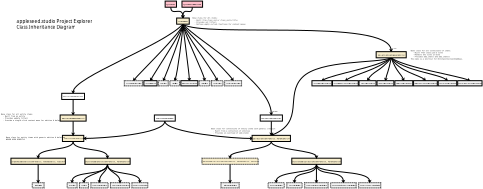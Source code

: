 <?xml version="1.0" encoding="UTF-8"?>
<dia:diagram xmlns:dia="http://www.lysator.liu.se/~alla/dia/">
  <dia:layer name="Background" visible="true" active="true">
    <dia:object type="Flowchart - Box" version="0" id="O0">
      <dia:attribute name="obj_pos">
        <dia:point val="-4664.24,-2112.87"/>
      </dia:attribute>
      <dia:attribute name="obj_bb">
        <dia:rectangle val="-4664.26,-2112.9;-4657.62,-2110.95"/>
      </dia:attribute>
      <dia:attribute name="elem_corner">
        <dia:point val="-4664.24,-2112.87"/>
      </dia:attribute>
      <dia:attribute name="elem_width">
        <dia:real val="6.59"/>
      </dia:attribute>
      <dia:attribute name="elem_height">
        <dia:real val="1.9"/>
      </dia:attribute>
      <dia:attribute name="border_width">
        <dia:real val="0.05"/>
      </dia:attribute>
      <dia:attribute name="inner_color">
        <dia:color val="#f8eecd"/>
      </dia:attribute>
      <dia:attribute name="show_background">
        <dia:boolean val="true"/>
      </dia:attribute>
      <dia:attribute name="padding">
        <dia:real val="0.5"/>
      </dia:attribute>
      <dia:attribute name="text">
        <dia:composite type="text">
          <dia:attribute name="string">
            <dia:string>#EntityItem&lt;Entity&gt;#</dia:string>
          </dia:attribute>
          <dia:attribute name="font">
            <dia:font family="sans" style="0" name="Helvetica"/>
          </dia:attribute>
          <dia:attribute name="height">
            <dia:real val="0.8"/>
          </dia:attribute>
          <dia:attribute name="pos">
            <dia:point val="-4660.94,-2111.68"/>
          </dia:attribute>
          <dia:attribute name="color">
            <dia:color val="#000000"/>
          </dia:attribute>
          <dia:attribute name="alignment">
            <dia:enum val="1"/>
          </dia:attribute>
        </dia:composite>
      </dia:attribute>
    </dia:object>
    <dia:object type="Flowchart - Box" version="0" id="O1">
      <dia:attribute name="obj_pos">
        <dia:point val="-4635.65,-2119.17"/>
      </dia:attribute>
      <dia:attribute name="obj_bb">
        <dia:rectangle val="-4635.68,-2119.19;-4629.5,-2117.24"/>
      </dia:attribute>
      <dia:attribute name="elem_corner">
        <dia:point val="-4635.65,-2119.17"/>
      </dia:attribute>
      <dia:attribute name="elem_width">
        <dia:real val="6.13"/>
      </dia:attribute>
      <dia:attribute name="elem_height">
        <dia:real val="1.9"/>
      </dia:attribute>
      <dia:attribute name="border_width">
        <dia:real val="0.05"/>
      </dia:attribute>
      <dia:attribute name="show_background">
        <dia:boolean val="true"/>
      </dia:attribute>
      <dia:attribute name="padding">
        <dia:real val="0.5"/>
      </dia:attribute>
      <dia:attribute name="text">
        <dia:composite type="text">
          <dia:attribute name="string">
            <dia:string>#EntityCreatorBase#</dia:string>
          </dia:attribute>
          <dia:attribute name="font">
            <dia:font family="sans" style="0" name="Helvetica"/>
          </dia:attribute>
          <dia:attribute name="height">
            <dia:real val="0.8"/>
          </dia:attribute>
          <dia:attribute name="pos">
            <dia:point val="-4632.59,-2117.98"/>
          </dia:attribute>
          <dia:attribute name="color">
            <dia:color val="#000000"/>
          </dia:attribute>
          <dia:attribute name="alignment">
            <dia:enum val="1"/>
          </dia:attribute>
        </dia:composite>
      </dia:attribute>
    </dia:object>
    <dia:object type="Standard - Line" version="0" id="O2">
      <dia:attribute name="obj_pos">
        <dia:point val="-4660.94,-2123.97"/>
      </dia:attribute>
      <dia:attribute name="obj_bb">
        <dia:rectangle val="-4661.25,-2123.99;-4660.63,-2119.11"/>
      </dia:attribute>
      <dia:attribute name="conn_endpoints">
        <dia:point val="-4660.94,-2123.97"/>
        <dia:point val="-4660.94,-2119.17"/>
      </dia:attribute>
      <dia:attribute name="numcp">
        <dia:int val="1"/>
      </dia:attribute>
      <dia:attribute name="line_width">
        <dia:real val="0.05"/>
      </dia:attribute>
      <dia:attribute name="end_arrow">
        <dia:enum val="22"/>
      </dia:attribute>
      <dia:attribute name="end_arrow_length">
        <dia:real val="0.5"/>
      </dia:attribute>
      <dia:attribute name="end_arrow_width">
        <dia:real val="0.5"/>
      </dia:attribute>
      <dia:connections>
        <dia:connection handle="0" to="O64" connection="13"/>
        <dia:connection handle="1" to="O80" connection="2"/>
      </dia:connections>
    </dia:object>
    <dia:object type="Standard - Text" version="1" id="O3">
      <dia:attribute name="obj_pos">
        <dia:point val="-4660.94,-2118.22"/>
      </dia:attribute>
      <dia:attribute name="obj_bb">
        <dia:rectangle val="-4660.94,-2118.86;-4660.94,-2118.09"/>
      </dia:attribute>
      <dia:attribute name="text">
        <dia:composite type="text">
          <dia:attribute name="string">
            <dia:string>##</dia:string>
          </dia:attribute>
          <dia:attribute name="font">
            <dia:font family="sans" style="0" name="Helvetica"/>
          </dia:attribute>
          <dia:attribute name="height">
            <dia:real val="0.8"/>
          </dia:attribute>
          <dia:attribute name="pos">
            <dia:point val="-4660.94,-2118.22"/>
          </dia:attribute>
          <dia:attribute name="color">
            <dia:color val="#000000"/>
          </dia:attribute>
          <dia:attribute name="alignment">
            <dia:enum val="0"/>
          </dia:attribute>
        </dia:composite>
      </dia:attribute>
      <dia:attribute name="valign">
        <dia:enum val="3"/>
      </dia:attribute>
      <dia:connections>
        <dia:connection handle="0" to="O80" connection="16"/>
      </dia:connections>
    </dia:object>
    <dia:object type="Standard - Text" version="1" id="O4">
      <dia:attribute name="obj_pos">
        <dia:point val="-4660.94,-2111.92"/>
      </dia:attribute>
      <dia:attribute name="obj_bb">
        <dia:rectangle val="-4660.94,-2112.56;-4660.94,-2111.79"/>
      </dia:attribute>
      <dia:attribute name="text">
        <dia:composite type="text">
          <dia:attribute name="string">
            <dia:string>##</dia:string>
          </dia:attribute>
          <dia:attribute name="font">
            <dia:font family="sans" style="0" name="Helvetica"/>
          </dia:attribute>
          <dia:attribute name="height">
            <dia:real val="0.8"/>
          </dia:attribute>
          <dia:attribute name="pos">
            <dia:point val="-4660.94,-2111.92"/>
          </dia:attribute>
          <dia:attribute name="color">
            <dia:color val="#000000"/>
          </dia:attribute>
          <dia:attribute name="alignment">
            <dia:enum val="0"/>
          </dia:attribute>
        </dia:composite>
      </dia:attribute>
      <dia:attribute name="valign">
        <dia:enum val="3"/>
      </dia:attribute>
      <dia:connections>
        <dia:connection handle="0" to="O0" connection="16"/>
      </dia:connections>
    </dia:object>
    <dia:object type="Flowchart - Box" version="0" id="O5">
      <dia:attribute name="obj_pos">
        <dia:point val="-4679.87,-2105.81"/>
      </dia:attribute>
      <dia:attribute name="obj_bb">
        <dia:rectangle val="-4679.89,-2105.83;-4663.61,-2103.88"/>
      </dia:attribute>
      <dia:attribute name="elem_corner">
        <dia:point val="-4679.87,-2105.81"/>
      </dia:attribute>
      <dia:attribute name="elem_width">
        <dia:real val="16.233"/>
      </dia:attribute>
      <dia:attribute name="elem_height">
        <dia:real val="1.9"/>
      </dia:attribute>
      <dia:attribute name="border_width">
        <dia:real val="0.05"/>
      </dia:attribute>
      <dia:attribute name="inner_color">
        <dia:color val="#f8eecd"/>
      </dia:attribute>
      <dia:attribute name="show_background">
        <dia:boolean val="true"/>
      </dia:attribute>
      <dia:attribute name="padding">
        <dia:real val="0.5"/>
      </dia:attribute>
      <dia:attribute name="text">
        <dia:composite type="text">
          <dia:attribute name="string">
            <dia:string>#SingleModelEntityItem&lt;Entity, ParentEntity, Factory&gt;#</dia:string>
          </dia:attribute>
          <dia:attribute name="font">
            <dia:font family="sans" style="0" name="Helvetica"/>
          </dia:attribute>
          <dia:attribute name="height">
            <dia:real val="0.8"/>
          </dia:attribute>
          <dia:attribute name="pos">
            <dia:point val="-4671.75,-2104.62"/>
          </dia:attribute>
          <dia:attribute name="color">
            <dia:color val="#000000"/>
          </dia:attribute>
          <dia:attribute name="alignment">
            <dia:enum val="1"/>
          </dia:attribute>
        </dia:composite>
      </dia:attribute>
    </dia:object>
    <dia:object type="Flowchart - Box" version="0" id="O6">
      <dia:attribute name="obj_pos">
        <dia:point val="-4657.02,-2105.81"/>
      </dia:attribute>
      <dia:attribute name="obj_bb">
        <dia:rectangle val="-4657.05,-2105.83;-4643.58,-2103.88"/>
      </dia:attribute>
      <dia:attribute name="elem_corner">
        <dia:point val="-4657.02,-2105.81"/>
      </dia:attribute>
      <dia:attribute name="elem_width">
        <dia:real val="13.418"/>
      </dia:attribute>
      <dia:attribute name="elem_height">
        <dia:real val="1.9"/>
      </dia:attribute>
      <dia:attribute name="border_width">
        <dia:real val="0.05"/>
      </dia:attribute>
      <dia:attribute name="inner_color">
        <dia:color val="#f8eecd"/>
      </dia:attribute>
      <dia:attribute name="show_background">
        <dia:boolean val="true"/>
      </dia:attribute>
      <dia:attribute name="padding">
        <dia:real val="0.5"/>
      </dia:attribute>
      <dia:attribute name="text">
        <dia:composite type="text">
          <dia:attribute name="string">
            <dia:string>#MultiModelEntityItem&lt;Entity, ParentEntity&gt;#</dia:string>
          </dia:attribute>
          <dia:attribute name="font">
            <dia:font family="sans" style="0" name="Helvetica"/>
          </dia:attribute>
          <dia:attribute name="height">
            <dia:real val="0.8"/>
          </dia:attribute>
          <dia:attribute name="pos">
            <dia:point val="-4650.31,-2104.62"/>
          </dia:attribute>
          <dia:attribute name="color">
            <dia:color val="#000000"/>
          </dia:attribute>
          <dia:attribute name="alignment">
            <dia:enum val="1"/>
          </dia:attribute>
        </dia:composite>
      </dia:attribute>
    </dia:object>
    <dia:object type="Standard - Text" version="1" id="O7">
      <dia:attribute name="obj_pos">
        <dia:point val="-4671.75,-2104.86"/>
      </dia:attribute>
      <dia:attribute name="obj_bb">
        <dia:rectangle val="-4671.75,-2105.5;-4671.75,-2104.73"/>
      </dia:attribute>
      <dia:attribute name="text">
        <dia:composite type="text">
          <dia:attribute name="string">
            <dia:string>##</dia:string>
          </dia:attribute>
          <dia:attribute name="font">
            <dia:font family="sans" style="0" name="Helvetica"/>
          </dia:attribute>
          <dia:attribute name="height">
            <dia:real val="0.8"/>
          </dia:attribute>
          <dia:attribute name="pos">
            <dia:point val="-4671.75,-2104.86"/>
          </dia:attribute>
          <dia:attribute name="color">
            <dia:color val="#000000"/>
          </dia:attribute>
          <dia:attribute name="alignment">
            <dia:enum val="0"/>
          </dia:attribute>
        </dia:composite>
      </dia:attribute>
      <dia:attribute name="valign">
        <dia:enum val="3"/>
      </dia:attribute>
      <dia:connections>
        <dia:connection handle="0" to="O5" connection="16"/>
      </dia:connections>
    </dia:object>
    <dia:object type="Standard - Text" version="1" id="O8">
      <dia:attribute name="obj_pos">
        <dia:point val="-4650.31,-2104.86"/>
      </dia:attribute>
      <dia:attribute name="obj_bb">
        <dia:rectangle val="-4650.31,-2105.5;-4650.31,-2104.73"/>
      </dia:attribute>
      <dia:attribute name="text">
        <dia:composite type="text">
          <dia:attribute name="string">
            <dia:string>##</dia:string>
          </dia:attribute>
          <dia:attribute name="font">
            <dia:font family="sans" style="0" name="Helvetica"/>
          </dia:attribute>
          <dia:attribute name="height">
            <dia:real val="0.8"/>
          </dia:attribute>
          <dia:attribute name="pos">
            <dia:point val="-4650.31,-2104.86"/>
          </dia:attribute>
          <dia:attribute name="color">
            <dia:color val="#000000"/>
          </dia:attribute>
          <dia:attribute name="alignment">
            <dia:enum val="0"/>
          </dia:attribute>
        </dia:composite>
      </dia:attribute>
      <dia:attribute name="valign">
        <dia:enum val="3"/>
      </dia:attribute>
      <dia:connections>
        <dia:connection handle="0" to="O6" connection="16"/>
      </dia:connections>
    </dia:object>
    <dia:object type="Standard - BezierLine" version="0" id="O9">
      <dia:attribute name="obj_pos">
        <dia:point val="-4626.98,-2147.25"/>
      </dia:attribute>
      <dia:attribute name="obj_bb">
        <dia:rectangle val="-4661.24,-2147.28;-4626.94,-2125.87"/>
      </dia:attribute>
      <dia:attribute name="bez_points">
        <dia:point val="-4626.98,-2147.25"/>
        <dia:point val="-4633.21,-2140.6"/>
        <dia:point val="-4660.87,-2130.89"/>
        <dia:point val="-4660.94,-2125.87"/>
      </dia:attribute>
      <dia:attribute name="corner_types">
        <dia:enum val="0"/>
        <dia:enum val="0"/>
      </dia:attribute>
      <dia:attribute name="line_width">
        <dia:real val="0.05"/>
      </dia:attribute>
      <dia:attribute name="end_arrow">
        <dia:enum val="22"/>
      </dia:attribute>
      <dia:attribute name="end_arrow_length">
        <dia:real val="0.5"/>
      </dia:attribute>
      <dia:attribute name="end_arrow_width">
        <dia:real val="0.5"/>
      </dia:attribute>
      <dia:connections>
        <dia:connection handle="0" to="O74" connection="13"/>
        <dia:connection handle="3" to="O64" connection="2"/>
      </dia:connections>
    </dia:object>
    <dia:object type="Standard - BezierLine" version="0" id="O10">
      <dia:attribute name="obj_pos">
        <dia:point val="-4626.98,-2147.25"/>
      </dia:attribute>
      <dia:attribute name="obj_bb">
        <dia:rectangle val="-4627.01,-2147.28;-4562.31,-2138.75"/>
      </dia:attribute>
      <dia:attribute name="bez_points">
        <dia:point val="-4626.98,-2147.25"/>
        <dia:point val="-4621.3,-2142.87"/>
        <dia:point val="-4563.07,-2149.32"/>
        <dia:point val="-4562.59,-2138.75"/>
      </dia:attribute>
      <dia:attribute name="corner_types">
        <dia:enum val="0"/>
        <dia:enum val="0"/>
      </dia:attribute>
      <dia:attribute name="line_width">
        <dia:real val="0.05"/>
      </dia:attribute>
      <dia:attribute name="end_arrow">
        <dia:enum val="22"/>
      </dia:attribute>
      <dia:attribute name="end_arrow_length">
        <dia:real val="0.5"/>
      </dia:attribute>
      <dia:attribute name="end_arrow_width">
        <dia:real val="0.5"/>
      </dia:attribute>
      <dia:connections>
        <dia:connection handle="0" to="O74" connection="13"/>
        <dia:connection handle="3" to="O60" connection="2"/>
      </dia:connections>
    </dia:object>
    <dia:object type="Standard - BezierLine" version="0" id="O11">
      <dia:attribute name="obj_pos">
        <dia:point val="-4632.59,-2117.27"/>
      </dia:attribute>
      <dia:attribute name="obj_bb">
        <dia:rectangle val="-4657.65,-2117.29;-4632.56,-2111.62"/>
      </dia:attribute>
      <dia:attribute name="bez_points">
        <dia:point val="-4632.59,-2117.27"/>
        <dia:point val="-4632.53,-2113.16"/>
        <dia:point val="-4652.66,-2111.93"/>
        <dia:point val="-4657.65,-2111.92"/>
      </dia:attribute>
      <dia:attribute name="corner_types">
        <dia:enum val="0"/>
        <dia:enum val="0"/>
      </dia:attribute>
      <dia:attribute name="line_width">
        <dia:real val="0.05"/>
      </dia:attribute>
      <dia:attribute name="end_arrow">
        <dia:enum val="22"/>
      </dia:attribute>
      <dia:attribute name="end_arrow_length">
        <dia:real val="0.5"/>
      </dia:attribute>
      <dia:attribute name="end_arrow_width">
        <dia:real val="0.5"/>
      </dia:attribute>
      <dia:connections>
        <dia:connection handle="0" to="O1" connection="13"/>
        <dia:connection handle="3" to="O0" connection="8"/>
      </dia:connections>
    </dia:object>
    <dia:object type="Standard - BezierLine" version="0" id="O12">
      <dia:attribute name="obj_pos">
        <dia:point val="-4660.94,-2110.97"/>
      </dia:attribute>
      <dia:attribute name="obj_bb">
        <dia:rectangle val="-4672.04,-2111;-4660.92,-2105.81"/>
      </dia:attribute>
      <dia:attribute name="bez_points">
        <dia:point val="-4660.94,-2110.97"/>
        <dia:point val="-4660.95,-2108.02"/>
        <dia:point val="-4671.66,-2109.14"/>
        <dia:point val="-4671.75,-2105.81"/>
      </dia:attribute>
      <dia:attribute name="corner_types">
        <dia:enum val="0"/>
        <dia:enum val="0"/>
      </dia:attribute>
      <dia:attribute name="line_width">
        <dia:real val="0.05"/>
      </dia:attribute>
      <dia:attribute name="end_arrow">
        <dia:enum val="22"/>
      </dia:attribute>
      <dia:attribute name="end_arrow_length">
        <dia:real val="0.5"/>
      </dia:attribute>
      <dia:attribute name="end_arrow_width">
        <dia:real val="0.5"/>
      </dia:attribute>
      <dia:connections>
        <dia:connection handle="0" to="O0" connection="13"/>
        <dia:connection handle="3" to="O5" connection="2"/>
      </dia:connections>
    </dia:object>
    <dia:object type="Standard - BezierLine" version="0" id="O13">
      <dia:attribute name="obj_pos">
        <dia:point val="-4660.94,-2110.97"/>
      </dia:attribute>
      <dia:attribute name="obj_bb">
        <dia:rectangle val="-4660.97,-2111;-4650.02,-2105.81"/>
      </dia:attribute>
      <dia:attribute name="bez_points">
        <dia:point val="-4660.94,-2110.97"/>
        <dia:point val="-4660.9,-2107.72"/>
        <dia:point val="-4650.37,-2109.29"/>
        <dia:point val="-4650.31,-2105.81"/>
      </dia:attribute>
      <dia:attribute name="corner_types">
        <dia:enum val="0"/>
        <dia:enum val="0"/>
      </dia:attribute>
      <dia:attribute name="line_width">
        <dia:real val="0.05"/>
      </dia:attribute>
      <dia:attribute name="end_arrow">
        <dia:enum val="22"/>
      </dia:attribute>
      <dia:attribute name="end_arrow_length">
        <dia:real val="0.5"/>
      </dia:attribute>
      <dia:attribute name="end_arrow_width">
        <dia:real val="0.5"/>
      </dia:attribute>
      <dia:connections>
        <dia:connection handle="0" to="O0" connection="13"/>
        <dia:connection handle="3" to="O6" connection="2"/>
      </dia:connections>
    </dia:object>
    <dia:object type="Standard - Text" version="1" id="O14">
      <dia:attribute name="obj_pos">
        <dia:point val="-4599.67,-2111.92"/>
      </dia:attribute>
      <dia:attribute name="obj_bb">
        <dia:rectangle val="-4599.67,-2112.56;-4599.67,-2111.79"/>
      </dia:attribute>
      <dia:attribute name="text">
        <dia:composite type="text">
          <dia:attribute name="string">
            <dia:string>##</dia:string>
          </dia:attribute>
          <dia:attribute name="font">
            <dia:font family="sans" style="0" name="Helvetica"/>
          </dia:attribute>
          <dia:attribute name="height">
            <dia:real val="0.8"/>
          </dia:attribute>
          <dia:attribute name="pos">
            <dia:point val="-4599.67,-2111.92"/>
          </dia:attribute>
          <dia:attribute name="color">
            <dia:color val="#000000"/>
          </dia:attribute>
          <dia:attribute name="alignment">
            <dia:enum val="0"/>
          </dia:attribute>
        </dia:composite>
      </dia:attribute>
      <dia:attribute name="valign">
        <dia:enum val="3"/>
      </dia:attribute>
      <dia:connections>
        <dia:connection handle="0" to="O63" connection="16"/>
      </dia:connections>
    </dia:object>
    <dia:object type="Standard - BezierLine" version="0" id="O15">
      <dia:attribute name="obj_pos">
        <dia:point val="-4632.59,-2117.27"/>
      </dia:attribute>
      <dia:attribute name="obj_bb">
        <dia:rectangle val="-4632.61,-2117.29;-4605.44,-2111.61"/>
      </dia:attribute>
      <dia:attribute name="bez_points">
        <dia:point val="-4632.59,-2117.27"/>
        <dia:point val="-4632.42,-2113.64"/>
        <dia:point val="-4610.69,-2111.84"/>
        <dia:point val="-4605.44,-2111.92"/>
      </dia:attribute>
      <dia:attribute name="corner_types">
        <dia:enum val="0"/>
        <dia:enum val="0"/>
      </dia:attribute>
      <dia:attribute name="line_width">
        <dia:real val="0.05"/>
      </dia:attribute>
      <dia:attribute name="end_arrow">
        <dia:enum val="22"/>
      </dia:attribute>
      <dia:attribute name="end_arrow_length">
        <dia:real val="0.5"/>
      </dia:attribute>
      <dia:attribute name="end_arrow_width">
        <dia:real val="0.5"/>
      </dia:attribute>
      <dia:connections>
        <dia:connection handle="0" to="O1" connection="13"/>
        <dia:connection handle="3" to="O63" connection="7"/>
      </dia:connections>
    </dia:object>
    <dia:object type="Standard - BezierLine" version="0" id="O16">
      <dia:attribute name="obj_pos">
        <dia:point val="-4626.98,-2147.25"/>
      </dia:attribute>
      <dia:attribute name="obj_bb">
        <dia:rectangle val="-4637.05,-2147.27;-4626.95,-2129.78"/>
      </dia:attribute>
      <dia:attribute name="bez_points">
        <dia:point val="-4626.98,-2147.25"/>
        <dia:point val="-4626.92,-2145.25"/>
        <dia:point val="-4635.95,-2132.05"/>
        <dia:point val="-4637.03,-2129.78"/>
      </dia:attribute>
      <dia:attribute name="corner_types">
        <dia:enum val="0"/>
        <dia:enum val="0"/>
      </dia:attribute>
      <dia:attribute name="line_width">
        <dia:real val="0.05"/>
      </dia:attribute>
      <dia:attribute name="end_arrow">
        <dia:enum val="22"/>
      </dia:attribute>
      <dia:attribute name="end_arrow_length">
        <dia:real val="0.5"/>
      </dia:attribute>
      <dia:attribute name="end_arrow_width">
        <dia:real val="0.5"/>
      </dia:attribute>
      <dia:connections>
        <dia:connection handle="0" to="O74" connection="13"/>
        <dia:connection handle="3" to="O66" connection="2"/>
      </dia:connections>
    </dia:object>
    <dia:object type="Standard - BezierLine" version="0" id="O17">
      <dia:attribute name="obj_pos">
        <dia:point val="-4626.98,-2147.25"/>
      </dia:attribute>
      <dia:attribute name="obj_bb">
        <dia:rectangle val="-4627,-2147.27;-4624.7,-2129.78"/>
      </dia:attribute>
      <dia:attribute name="bez_points">
        <dia:point val="-4626.98,-2147.25"/>
        <dia:point val="-4626.89,-2145.33"/>
        <dia:point val="-4625.01,-2131.94"/>
        <dia:point val="-4625,-2129.78"/>
      </dia:attribute>
      <dia:attribute name="corner_types">
        <dia:enum val="0"/>
        <dia:enum val="0"/>
      </dia:attribute>
      <dia:attribute name="line_width">
        <dia:real val="0.05"/>
      </dia:attribute>
      <dia:attribute name="end_arrow">
        <dia:enum val="22"/>
      </dia:attribute>
      <dia:attribute name="end_arrow_length">
        <dia:real val="0.5"/>
      </dia:attribute>
      <dia:attribute name="end_arrow_width">
        <dia:real val="0.5"/>
      </dia:attribute>
      <dia:connections>
        <dia:connection handle="0" to="O74" connection="13"/>
        <dia:connection handle="3" to="O67" connection="2"/>
      </dia:connections>
    </dia:object>
    <dia:object type="Flowchart - Box" version="0" id="O18">
      <dia:attribute name="obj_pos">
        <dia:point val="-4673.54,-2098.23"/>
      </dia:attribute>
      <dia:attribute name="obj_bb">
        <dia:rectangle val="-4673.56,-2098.25;-4669.94,-2096.59"/>
      </dia:attribute>
      <dia:attribute name="elem_corner">
        <dia:point val="-4673.54,-2098.23"/>
      </dia:attribute>
      <dia:attribute name="elem_width">
        <dia:real val="3.575"/>
      </dia:attribute>
      <dia:attribute name="elem_height">
        <dia:real val="1.614"/>
      </dia:attribute>
      <dia:attribute name="border_width">
        <dia:real val="0.05"/>
      </dia:attribute>
      <dia:attribute name="inner_color">
        <dia:color val="#f3f3f3"/>
      </dia:attribute>
      <dia:attribute name="show_background">
        <dia:boolean val="true"/>
      </dia:attribute>
      <dia:attribute name="line_style">
        <dia:enum val="4"/>
      </dia:attribute>
      <dia:attribute name="padding">
        <dia:real val="0.5"/>
      </dia:attribute>
      <dia:attribute name="text">
        <dia:composite type="text">
          <dia:attribute name="string">
            <dia:string>#MaterialItem#</dia:string>
          </dia:attribute>
          <dia:attribute name="font">
            <dia:font family="sans" style="4" name="Helvetica"/>
          </dia:attribute>
          <dia:attribute name="height">
            <dia:real val="0.564"/>
          </dia:attribute>
          <dia:attribute name="pos">
            <dia:point val="-4671.75,-2097.25"/>
          </dia:attribute>
          <dia:attribute name="color">
            <dia:color val="#000000"/>
          </dia:attribute>
          <dia:attribute name="alignment">
            <dia:enum val="1"/>
          </dia:attribute>
        </dia:composite>
      </dia:attribute>
    </dia:object>
    <dia:object type="Standard - Line" version="0" id="O19">
      <dia:attribute name="obj_pos">
        <dia:point val="-4671.75,-2103.91"/>
      </dia:attribute>
      <dia:attribute name="obj_bb">
        <dia:rectangle val="-4672.06,-2103.93;-4671.45,-2098.17"/>
      </dia:attribute>
      <dia:attribute name="conn_endpoints">
        <dia:point val="-4671.75,-2103.91"/>
        <dia:point val="-4671.75,-2098.23"/>
      </dia:attribute>
      <dia:attribute name="numcp">
        <dia:int val="1"/>
      </dia:attribute>
      <dia:attribute name="line_width">
        <dia:real val="0.05"/>
      </dia:attribute>
      <dia:attribute name="end_arrow">
        <dia:enum val="22"/>
      </dia:attribute>
      <dia:attribute name="end_arrow_length">
        <dia:real val="0.5"/>
      </dia:attribute>
      <dia:attribute name="end_arrow_width">
        <dia:real val="0.5"/>
      </dia:attribute>
      <dia:connections>
        <dia:connection handle="0" to="O5" connection="13"/>
        <dia:connection handle="1" to="O18" connection="2"/>
      </dia:connections>
    </dia:object>
    <dia:object type="Standard - BezierLine" version="0" id="O20">
      <dia:attribute name="obj_pos">
        <dia:point val="-4650.31,-2103.91"/>
      </dia:attribute>
      <dia:attribute name="obj_bb">
        <dia:rectangle val="-4661.56,-2103.93;-4650.29,-2098.23"/>
      </dia:attribute>
      <dia:attribute name="bez_points">
        <dia:point val="-4650.31,-2103.91"/>
        <dia:point val="-4650.29,-2100.21"/>
        <dia:point val="-4661.27,-2102.18"/>
        <dia:point val="-4661.25,-2098.23"/>
      </dia:attribute>
      <dia:attribute name="corner_types">
        <dia:enum val="0"/>
        <dia:enum val="0"/>
      </dia:attribute>
      <dia:attribute name="line_width">
        <dia:real val="0.05"/>
      </dia:attribute>
      <dia:attribute name="end_arrow">
        <dia:enum val="22"/>
      </dia:attribute>
      <dia:attribute name="end_arrow_length">
        <dia:real val="0.5"/>
      </dia:attribute>
      <dia:attribute name="end_arrow_width">
        <dia:real val="0.5"/>
      </dia:attribute>
      <dia:connections>
        <dia:connection handle="0" to="O6" connection="13"/>
        <dia:connection handle="3" to="O84" connection="2"/>
      </dia:connections>
    </dia:object>
    <dia:object type="Standard - BezierLine" version="0" id="O21">
      <dia:attribute name="obj_pos">
        <dia:point val="-4650.31,-2103.91"/>
      </dia:attribute>
      <dia:attribute name="obj_bb">
        <dia:rectangle val="-4657.91,-2103.93;-4650.29,-2098.23"/>
      </dia:attribute>
      <dia:attribute name="bez_points">
        <dia:point val="-4650.31,-2103.91"/>
        <dia:point val="-4650.28,-2101.41"/>
        <dia:point val="-4657.67,-2100.67"/>
        <dia:point val="-4657.58,-2098.23"/>
      </dia:attribute>
      <dia:attribute name="corner_types">
        <dia:enum val="0"/>
        <dia:enum val="0"/>
      </dia:attribute>
      <dia:attribute name="line_width">
        <dia:real val="0.05"/>
      </dia:attribute>
      <dia:attribute name="end_arrow">
        <dia:enum val="22"/>
      </dia:attribute>
      <dia:attribute name="end_arrow_length">
        <dia:real val="0.5"/>
      </dia:attribute>
      <dia:attribute name="end_arrow_width">
        <dia:real val="0.5"/>
      </dia:attribute>
      <dia:connections>
        <dia:connection handle="0" to="O6" connection="13"/>
        <dia:connection handle="3" to="O85" connection="2"/>
      </dia:connections>
    </dia:object>
    <dia:object type="Standard - BezierLine" version="0" id="O22">
      <dia:attribute name="obj_pos">
        <dia:point val="-4650.31,-2103.91"/>
      </dia:attribute>
      <dia:attribute name="obj_bb">
        <dia:rectangle val="-4650.34,-2103.93;-4640,-2098.23"/>
      </dia:attribute>
      <dia:attribute name="bez_points">
        <dia:point val="-4650.31,-2103.91"/>
        <dia:point val="-4650.29,-2100.09"/>
        <dia:point val="-4640.31,-2102.13"/>
        <dia:point val="-4640.3,-2098.23"/>
      </dia:attribute>
      <dia:attribute name="corner_types">
        <dia:enum val="0"/>
        <dia:enum val="0"/>
      </dia:attribute>
      <dia:attribute name="line_width">
        <dia:real val="0.05"/>
      </dia:attribute>
      <dia:attribute name="end_arrow">
        <dia:enum val="22"/>
      </dia:attribute>
      <dia:attribute name="end_arrow_length">
        <dia:real val="0.5"/>
      </dia:attribute>
      <dia:attribute name="end_arrow_width">
        <dia:real val="0.5"/>
      </dia:attribute>
      <dia:connections>
        <dia:connection handle="0" to="O6" connection="13"/>
        <dia:connection handle="3" to="O87" connection="2"/>
      </dia:connections>
    </dia:object>
    <dia:object type="Standard - BezierLine" version="0" id="O23">
      <dia:attribute name="obj_pos">
        <dia:point val="-4650.31,-2103.91"/>
      </dia:attribute>
      <dia:attribute name="obj_bb">
        <dia:rectangle val="-4653.1,-2103.93;-4650.29,-2098.23"/>
      </dia:attribute>
      <dia:attribute name="bez_points">
        <dia:point val="-4650.31,-2103.91"/>
        <dia:point val="-4650.31,-2101.41"/>
        <dia:point val="-4652.81,-2101.19"/>
        <dia:point val="-4652.79,-2098.23"/>
      </dia:attribute>
      <dia:attribute name="corner_types">
        <dia:enum val="0"/>
        <dia:enum val="0"/>
      </dia:attribute>
      <dia:attribute name="line_width">
        <dia:real val="0.05"/>
      </dia:attribute>
      <dia:attribute name="end_arrow">
        <dia:enum val="22"/>
      </dia:attribute>
      <dia:attribute name="end_arrow_length">
        <dia:real val="0.5"/>
      </dia:attribute>
      <dia:attribute name="end_arrow_width">
        <dia:real val="0.5"/>
      </dia:attribute>
      <dia:connections>
        <dia:connection handle="0" to="O6" connection="13"/>
        <dia:connection handle="3" to="O86" connection="2"/>
      </dia:connections>
    </dia:object>
    <dia:object type="Standard - BezierLine" version="0" id="O24">
      <dia:attribute name="obj_pos">
        <dia:point val="-4562.59,-2136.85"/>
      </dia:attribute>
      <dia:attribute name="obj_bb">
        <dia:rectangle val="-4584.01,-2136.88;-4562.55,-2129.77"/>
      </dia:attribute>
      <dia:attribute name="bez_points">
        <dia:point val="-4562.59,-2136.85"/>
        <dia:point val="-4566.79,-2133.93"/>
        <dia:point val="-4580.5,-2131.82"/>
        <dia:point val="-4584.01,-2129.78"/>
      </dia:attribute>
      <dia:attribute name="corner_types">
        <dia:enum val="0"/>
        <dia:enum val="0"/>
      </dia:attribute>
      <dia:attribute name="line_width">
        <dia:real val="0.05"/>
      </dia:attribute>
      <dia:attribute name="end_arrow">
        <dia:enum val="22"/>
      </dia:attribute>
      <dia:attribute name="end_arrow_length">
        <dia:real val="0.5"/>
      </dia:attribute>
      <dia:attribute name="end_arrow_width">
        <dia:real val="0.5"/>
      </dia:attribute>
      <dia:connections>
        <dia:connection handle="0" to="O60" connection="13"/>
        <dia:connection handle="3" to="O91" connection="2"/>
      </dia:connections>
    </dia:object>
    <dia:object type="Standard - BezierLine" version="0" id="O25">
      <dia:attribute name="obj_pos">
        <dia:point val="-4585.69,-2103.91"/>
      </dia:attribute>
      <dia:attribute name="obj_bb">
        <dia:rectangle val="-4598.45,-2103.93;-4585.66,-2098.23"/>
      </dia:attribute>
      <dia:attribute name="bez_points">
        <dia:point val="-4585.69,-2103.91"/>
        <dia:point val="-4585.68,-2100.84"/>
        <dia:point val="-4598.11,-2102.16"/>
        <dia:point val="-4598.15,-2098.23"/>
      </dia:attribute>
      <dia:attribute name="corner_types">
        <dia:enum val="0"/>
        <dia:enum val="0"/>
      </dia:attribute>
      <dia:attribute name="line_width">
        <dia:real val="0.05"/>
      </dia:attribute>
      <dia:attribute name="end_arrow">
        <dia:enum val="22"/>
      </dia:attribute>
      <dia:attribute name="end_arrow_length">
        <dia:real val="0.5"/>
      </dia:attribute>
      <dia:attribute name="end_arrow_width">
        <dia:real val="0.5"/>
      </dia:attribute>
      <dia:connections>
        <dia:connection handle="0" to="O47" connection="13"/>
        <dia:connection handle="3" to="O56" connection="2"/>
      </dia:connections>
    </dia:object>
    <dia:object type="Standard - BezierLine" version="0" id="O26">
      <dia:attribute name="obj_pos">
        <dia:point val="-4562.59,-2136.85"/>
      </dia:attribute>
      <dia:attribute name="obj_bb">
        <dia:rectangle val="-4562.62,-2136.88;-4551.99,-2129.78"/>
      </dia:attribute>
      <dia:attribute name="bez_points">
        <dia:point val="-4562.59,-2136.85"/>
        <dia:point val="-4560.2,-2132.48"/>
        <dia:point val="-4553.62,-2131.52"/>
        <dia:point val="-4551.99,-2129.78"/>
      </dia:attribute>
      <dia:attribute name="corner_types">
        <dia:enum val="0"/>
        <dia:enum val="0"/>
      </dia:attribute>
      <dia:attribute name="line_width">
        <dia:real val="0.05"/>
      </dia:attribute>
      <dia:attribute name="end_arrow">
        <dia:enum val="22"/>
      </dia:attribute>
      <dia:attribute name="end_arrow_length">
        <dia:real val="0.5"/>
      </dia:attribute>
      <dia:attribute name="end_arrow_width">
        <dia:real val="0.5"/>
      </dia:attribute>
      <dia:connections>
        <dia:connection handle="0" to="O60" connection="13"/>
        <dia:connection handle="3" to="O92" connection="2"/>
      </dia:connections>
    </dia:object>
    <dia:object type="Standard - BezierLine" version="0" id="O27">
      <dia:attribute name="obj_pos">
        <dia:point val="-4585.69,-2103.91"/>
      </dia:attribute>
      <dia:attribute name="obj_bb">
        <dia:rectangle val="-4585.71,-2103.93;-4568.94,-2098.23"/>
      </dia:attribute>
      <dia:attribute name="bez_points">
        <dia:point val="-4585.69,-2103.91"/>
        <dia:point val="-4585.68,-2100.7"/>
        <dia:point val="-4569.32,-2102.49"/>
        <dia:point val="-4569.24,-2098.23"/>
      </dia:attribute>
      <dia:attribute name="corner_types">
        <dia:enum val="0"/>
        <dia:enum val="0"/>
      </dia:attribute>
      <dia:attribute name="line_width">
        <dia:real val="0.05"/>
      </dia:attribute>
      <dia:attribute name="end_arrow">
        <dia:enum val="22"/>
      </dia:attribute>
      <dia:attribute name="end_arrow_length">
        <dia:real val="0.5"/>
      </dia:attribute>
      <dia:attribute name="end_arrow_width">
        <dia:real val="0.5"/>
      </dia:attribute>
      <dia:connections>
        <dia:connection handle="0" to="O47" connection="13"/>
        <dia:connection handle="3" to="O58" connection="2"/>
      </dia:connections>
    </dia:object>
    <dia:object type="Standard - BezierLine" version="0" id="O28">
      <dia:attribute name="obj_pos">
        <dia:point val="-4562.59,-2136.85"/>
      </dia:attribute>
      <dia:attribute name="obj_bb">
        <dia:rectangle val="-4562.62,-2136.88;-4545.18,-2129.78"/>
      </dia:attribute>
      <dia:attribute name="bez_points">
        <dia:point val="-4562.59,-2136.85"/>
        <dia:point val="-4559.14,-2132.92"/>
        <dia:point val="-4547.48,-2131.83"/>
        <dia:point val="-4545.18,-2129.78"/>
      </dia:attribute>
      <dia:attribute name="corner_types">
        <dia:enum val="0"/>
        <dia:enum val="0"/>
      </dia:attribute>
      <dia:attribute name="line_width">
        <dia:real val="0.05"/>
      </dia:attribute>
      <dia:attribute name="end_arrow">
        <dia:enum val="22"/>
      </dia:attribute>
      <dia:attribute name="end_arrow_length">
        <dia:real val="0.5"/>
      </dia:attribute>
      <dia:attribute name="end_arrow_width">
        <dia:real val="0.5"/>
      </dia:attribute>
      <dia:connections>
        <dia:connection handle="0" to="O60" connection="13"/>
        <dia:connection handle="3" to="O93" connection="2"/>
      </dia:connections>
    </dia:object>
    <dia:object type="Standard - BezierLine" version="0" id="O29">
      <dia:attribute name="obj_pos">
        <dia:point val="-4562.59,-2136.85"/>
      </dia:attribute>
      <dia:attribute name="obj_bb">
        <dia:rectangle val="-4562.62,-2136.88;-4538.26,-2129.73"/>
      </dia:attribute>
      <dia:attribute name="bez_points">
        <dia:point val="-4562.59,-2136.85"/>
        <dia:point val="-4558.38,-2133.8"/>
        <dia:point val="-4541.89,-2131.33"/>
        <dia:point val="-4538.26,-2129.78"/>
      </dia:attribute>
      <dia:attribute name="corner_types">
        <dia:enum val="0"/>
        <dia:enum val="0"/>
      </dia:attribute>
      <dia:attribute name="line_width">
        <dia:real val="0.05"/>
      </dia:attribute>
      <dia:attribute name="end_arrow">
        <dia:enum val="22"/>
      </dia:attribute>
      <dia:attribute name="end_arrow_length">
        <dia:real val="0.5"/>
      </dia:attribute>
      <dia:attribute name="end_arrow_width">
        <dia:real val="0.5"/>
      </dia:attribute>
      <dia:connections>
        <dia:connection handle="0" to="O60" connection="13"/>
        <dia:connection handle="3" to="O94" connection="2"/>
      </dia:connections>
    </dia:object>
    <dia:object type="Standard - BezierLine" version="0" id="O30">
      <dia:attribute name="obj_pos">
        <dia:point val="-4562.59,-2136.85"/>
      </dia:attribute>
      <dia:attribute name="obj_bb">
        <dia:rectangle val="-4562.62,-2136.88;-4558.61,-2129.78"/>
      </dia:attribute>
      <dia:attribute name="bez_points">
        <dia:point val="-4562.59,-2136.85"/>
        <dia:point val="-4560.89,-2132.3"/>
        <dia:point val="-4559.52,-2132"/>
        <dia:point val="-4558.68,-2129.78"/>
      </dia:attribute>
      <dia:attribute name="corner_types">
        <dia:enum val="0"/>
        <dia:enum val="0"/>
      </dia:attribute>
      <dia:attribute name="line_width">
        <dia:real val="0.05"/>
      </dia:attribute>
      <dia:attribute name="end_arrow">
        <dia:enum val="22"/>
      </dia:attribute>
      <dia:attribute name="end_arrow_length">
        <dia:real val="0.5"/>
      </dia:attribute>
      <dia:attribute name="end_arrow_width">
        <dia:real val="0.5"/>
      </dia:attribute>
      <dia:connections>
        <dia:connection handle="0" to="O60" connection="13"/>
        <dia:connection handle="3" to="O97" connection="2"/>
      </dia:connections>
    </dia:object>
    <dia:object type="Standard - BezierLine" version="0" id="O31">
      <dia:attribute name="obj_pos">
        <dia:point val="-4562.59,-2136.85"/>
      </dia:attribute>
      <dia:attribute name="obj_bb">
        <dia:rectangle val="-4564.55,-2136.88;-4562.56,-2129.78"/>
      </dia:attribute>
      <dia:attribute name="bez_points">
        <dia:point val="-4562.59,-2136.85"/>
        <dia:point val="-4563.43,-2132.27"/>
        <dia:point val="-4563.97,-2131.97"/>
        <dia:point val="-4564.36,-2129.78"/>
      </dia:attribute>
      <dia:attribute name="corner_types">
        <dia:enum val="0"/>
        <dia:enum val="0"/>
      </dia:attribute>
      <dia:attribute name="line_width">
        <dia:real val="0.05"/>
      </dia:attribute>
      <dia:attribute name="end_arrow">
        <dia:enum val="22"/>
      </dia:attribute>
      <dia:attribute name="end_arrow_length">
        <dia:real val="0.5"/>
      </dia:attribute>
      <dia:attribute name="end_arrow_width">
        <dia:real val="0.5"/>
      </dia:attribute>
      <dia:connections>
        <dia:connection handle="0" to="O60" connection="13"/>
        <dia:connection handle="3" to="O96" connection="2"/>
      </dia:connections>
    </dia:object>
    <dia:object type="Standard - BezierLine" version="0" id="O32">
      <dia:attribute name="obj_pos">
        <dia:point val="-4562.59,-2136.85"/>
      </dia:attribute>
      <dia:attribute name="obj_bb">
        <dia:rectangle val="-4569.91,-2136.88;-4562.55,-2129.78"/>
      </dia:attribute>
      <dia:attribute name="bez_points">
        <dia:point val="-4562.59,-2136.85"/>
        <dia:point val="-4565.91,-2132.55"/>
        <dia:point val="-4568.36,-2132.73"/>
        <dia:point val="-4569.9,-2129.78"/>
      </dia:attribute>
      <dia:attribute name="corner_types">
        <dia:enum val="0"/>
        <dia:enum val="0"/>
      </dia:attribute>
      <dia:attribute name="line_width">
        <dia:real val="0.05"/>
      </dia:attribute>
      <dia:attribute name="end_arrow">
        <dia:enum val="22"/>
      </dia:attribute>
      <dia:attribute name="end_arrow_length">
        <dia:real val="0.5"/>
      </dia:attribute>
      <dia:attribute name="end_arrow_width">
        <dia:real val="0.5"/>
      </dia:attribute>
      <dia:connections>
        <dia:connection handle="0" to="O60" connection="13"/>
        <dia:connection handle="3" to="O95" connection="2"/>
      </dia:connections>
    </dia:object>
    <dia:object type="Standard - BezierLine" version="0" id="O33">
      <dia:attribute name="obj_pos">
        <dia:point val="-4562.59,-2136.85"/>
      </dia:attribute>
      <dia:attribute name="obj_bb">
        <dia:rectangle val="-4576.75,-2136.88;-4562.55,-2129.77"/>
      </dia:attribute>
      <dia:attribute name="bez_points">
        <dia:point val="-4562.59,-2136.85"/>
        <dia:point val="-4567.04,-2132.92"/>
        <dia:point val="-4573.91,-2131.82"/>
        <dia:point val="-4576.75,-2129.78"/>
      </dia:attribute>
      <dia:attribute name="corner_types">
        <dia:enum val="0"/>
        <dia:enum val="0"/>
      </dia:attribute>
      <dia:attribute name="line_width">
        <dia:real val="0.05"/>
      </dia:attribute>
      <dia:attribute name="end_arrow">
        <dia:enum val="22"/>
      </dia:attribute>
      <dia:attribute name="end_arrow_length">
        <dia:real val="0.5"/>
      </dia:attribute>
      <dia:attribute name="end_arrow_width">
        <dia:real val="0.5"/>
      </dia:attribute>
      <dia:connections>
        <dia:connection handle="0" to="O60" connection="13"/>
        <dia:connection handle="3" to="O90" connection="2"/>
      </dia:connections>
    </dia:object>
    <dia:object type="Standard - BezierLine" version="0" id="O34">
      <dia:attribute name="obj_pos">
        <dia:point val="-4626.98,-2147.25"/>
      </dia:attribute>
      <dia:attribute name="obj_bb">
        <dia:rectangle val="-4627,-2147.27;-4616.32,-2129.78"/>
      </dia:attribute>
      <dia:attribute name="bez_points">
        <dia:point val="-4626.98,-2147.25"/>
        <dia:point val="-4626.92,-2145.2"/>
        <dia:point val="-4617.44,-2132.37"/>
        <dia:point val="-4616.38,-2129.78"/>
      </dia:attribute>
      <dia:attribute name="corner_types">
        <dia:enum val="0"/>
        <dia:enum val="0"/>
      </dia:attribute>
      <dia:attribute name="line_width">
        <dia:real val="0.05"/>
      </dia:attribute>
      <dia:attribute name="end_arrow">
        <dia:enum val="22"/>
      </dia:attribute>
      <dia:attribute name="end_arrow_length">
        <dia:real val="0.5"/>
      </dia:attribute>
      <dia:attribute name="end_arrow_width">
        <dia:real val="0.5"/>
      </dia:attribute>
      <dia:connections>
        <dia:connection handle="0" to="O74" connection="13"/>
        <dia:connection handle="3" to="O68" connection="2"/>
      </dia:connections>
    </dia:object>
    <dia:object type="Standard - BezierLine" version="0" id="O35">
      <dia:attribute name="obj_pos">
        <dia:point val="-4626.98,-2147.25"/>
      </dia:attribute>
      <dia:attribute name="obj_bb">
        <dia:rectangle val="-4627.01,-2147.28;-4611.46,-2129.78"/>
      </dia:attribute>
      <dia:attribute name="bez_points">
        <dia:point val="-4626.98,-2147.25"/>
        <dia:point val="-4626.76,-2145.46"/>
        <dia:point val="-4612.67,-2132.05"/>
        <dia:point val="-4611.47,-2129.78"/>
      </dia:attribute>
      <dia:attribute name="corner_types">
        <dia:enum val="0"/>
        <dia:enum val="0"/>
      </dia:attribute>
      <dia:attribute name="line_width">
        <dia:real val="0.05"/>
      </dia:attribute>
      <dia:attribute name="end_arrow">
        <dia:enum val="22"/>
      </dia:attribute>
      <dia:attribute name="end_arrow_length">
        <dia:real val="0.5"/>
      </dia:attribute>
      <dia:attribute name="end_arrow_width">
        <dia:real val="0.5"/>
      </dia:attribute>
      <dia:connections>
        <dia:connection handle="0" to="O74" connection="13"/>
        <dia:connection handle="3" to="O69" connection="2"/>
      </dia:connections>
    </dia:object>
    <dia:object type="Standard - BezierLine" version="0" id="O36">
      <dia:attribute name="obj_pos">
        <dia:point val="-4626.98,-2147.25"/>
      </dia:attribute>
      <dia:attribute name="obj_bb">
        <dia:rectangle val="-4627,-2147.27;-4620.04,-2129.78"/>
      </dia:attribute>
      <dia:attribute name="bez_points">
        <dia:point val="-4626.98,-2147.25"/>
        <dia:point val="-4627.08,-2145.3"/>
        <dia:point val="-4620.41,-2131.78"/>
        <dia:point val="-4620.32,-2129.78"/>
      </dia:attribute>
      <dia:attribute name="corner_types">
        <dia:enum val="0"/>
        <dia:enum val="0"/>
      </dia:attribute>
      <dia:attribute name="line_width">
        <dia:real val="0.05"/>
      </dia:attribute>
      <dia:attribute name="end_arrow">
        <dia:enum val="22"/>
      </dia:attribute>
      <dia:attribute name="end_arrow_length">
        <dia:real val="0.5"/>
      </dia:attribute>
      <dia:attribute name="end_arrow_width">
        <dia:real val="0.5"/>
      </dia:attribute>
      <dia:connections>
        <dia:connection handle="0" to="O74" connection="13"/>
        <dia:connection handle="3" to="O70" connection="2"/>
      </dia:connections>
    </dia:object>
    <dia:object type="Standard - BezierLine" version="0" id="O37">
      <dia:attribute name="obj_pos">
        <dia:point val="-4626.98,-2147.25"/>
      </dia:attribute>
      <dia:attribute name="obj_bb">
        <dia:rectangle val="-4629.59,-2147.27;-4626.95,-2129.78"/>
      </dia:attribute>
      <dia:attribute name="bez_points">
        <dia:point val="-4626.98,-2147.25"/>
        <dia:point val="-4626.97,-2145.22"/>
        <dia:point val="-4628.64,-2132.1"/>
        <dia:point val="-4629.52,-2129.78"/>
      </dia:attribute>
      <dia:attribute name="corner_types">
        <dia:enum val="0"/>
        <dia:enum val="0"/>
      </dia:attribute>
      <dia:attribute name="line_width">
        <dia:real val="0.05"/>
      </dia:attribute>
      <dia:attribute name="end_arrow">
        <dia:enum val="22"/>
      </dia:attribute>
      <dia:attribute name="end_arrow_length">
        <dia:real val="0.5"/>
      </dia:attribute>
      <dia:attribute name="end_arrow_width">
        <dia:real val="0.5"/>
      </dia:attribute>
      <dia:connections>
        <dia:connection handle="0" to="O74" connection="13"/>
        <dia:connection handle="3" to="O71" connection="2"/>
      </dia:connections>
    </dia:object>
    <dia:object type="Standard - BezierLine" version="0" id="O38">
      <dia:attribute name="obj_pos">
        <dia:point val="-4626.98,-2147.25"/>
      </dia:attribute>
      <dia:attribute name="obj_bb">
        <dia:rectangle val="-4633.09,-2147.27;-4626.95,-2129.78"/>
      </dia:attribute>
      <dia:attribute name="bez_points">
        <dia:point val="-4626.98,-2147.25"/>
        <dia:point val="-4626.97,-2145.33"/>
        <dia:point val="-4631.94,-2132.26"/>
        <dia:point val="-4633.05,-2129.78"/>
      </dia:attribute>
      <dia:attribute name="corner_types">
        <dia:enum val="0"/>
        <dia:enum val="0"/>
      </dia:attribute>
      <dia:attribute name="line_width">
        <dia:real val="0.05"/>
      </dia:attribute>
      <dia:attribute name="end_arrow">
        <dia:enum val="22"/>
      </dia:attribute>
      <dia:attribute name="end_arrow_length">
        <dia:real val="0.5"/>
      </dia:attribute>
      <dia:attribute name="end_arrow_width">
        <dia:real val="0.5"/>
      </dia:attribute>
      <dia:connections>
        <dia:connection handle="0" to="O74" connection="13"/>
        <dia:connection handle="3" to="O72" connection="2"/>
      </dia:connections>
    </dia:object>
    <dia:object type="Standard - Text" version="1" id="O39">
      <dia:attribute name="obj_pos">
        <dia:point val="-4681.7,-2112.07"/>
      </dia:attribute>
      <dia:attribute name="obj_bb">
        <dia:rectangle val="-4681.7,-2112.54;-4665.18,-2111.31"/>
      </dia:attribute>
      <dia:attribute name="text">
        <dia:composite type="text">
          <dia:attribute name="string">
            <dia:string>#Base class for entity items with generic edition &amp; deletion
NEVER USED DIRECTLY#</dia:string>
          </dia:attribute>
          <dia:attribute name="font">
            <dia:font family="Consolas" style="0" name="Courier"/>
          </dia:attribute>
          <dia:attribute name="height">
            <dia:real val="0.635"/>
          </dia:attribute>
          <dia:attribute name="pos">
            <dia:point val="-4681.7,-2112.07"/>
          </dia:attribute>
          <dia:attribute name="color">
            <dia:color val="#000000"/>
          </dia:attribute>
          <dia:attribute name="alignment">
            <dia:enum val="0"/>
          </dia:attribute>
        </dia:composite>
      </dia:attribute>
      <dia:attribute name="valign">
        <dia:enum val="3"/>
      </dia:attribute>
    </dia:object>
    <dia:object type="Standard - Text" version="1" id="O40">
      <dia:attribute name="obj_pos">
        <dia:point val="-4618.26,-2114.73"/>
      </dia:attribute>
      <dia:attribute name="obj_bb">
        <dia:rectangle val="-4618.26,-2115.2;-4600.34,-2113.33"/>
      </dia:attribute>
      <dia:attribute name="text">
        <dia:composite type="text">
          <dia:attribute name="string">
            <dia:string>#Base class for collections of entity items with generic creation
  - Built from a collection of entities
  - Provides an overload of add_item()#</dia:string>
          </dia:attribute>
          <dia:attribute name="font">
            <dia:font family="Consolas" style="0" name="Courier"/>
          </dia:attribute>
          <dia:attribute name="height">
            <dia:real val="0.635"/>
          </dia:attribute>
          <dia:attribute name="pos">
            <dia:point val="-4618.26,-2114.73"/>
          </dia:attribute>
          <dia:attribute name="color">
            <dia:color val="#000000"/>
          </dia:attribute>
          <dia:attribute name="alignment">
            <dia:enum val="0"/>
          </dia:attribute>
        </dia:composite>
      </dia:attribute>
      <dia:attribute name="valign">
        <dia:enum val="3"/>
      </dia:attribute>
    </dia:object>
    <dia:object type="Standard - BezierLine" version="0" id="O41">
      <dia:attribute name="obj_pos">
        <dia:point val="-4626.98,-2147.25"/>
      </dia:attribute>
      <dia:attribute name="obj_bb">
        <dia:rectangle val="-4642.3,-2147.27;-4626.95,-2129.78"/>
      </dia:attribute>
      <dia:attribute name="bez_points">
        <dia:point val="-4626.98,-2147.25"/>
        <dia:point val="-4626.94,-2145.17"/>
        <dia:point val="-4640.76,-2131.78"/>
        <dia:point val="-4642.3,-2129.78"/>
      </dia:attribute>
      <dia:attribute name="corner_types">
        <dia:enum val="0"/>
        <dia:enum val="0"/>
      </dia:attribute>
      <dia:attribute name="line_width">
        <dia:real val="0.05"/>
      </dia:attribute>
      <dia:attribute name="end_arrow">
        <dia:enum val="22"/>
      </dia:attribute>
      <dia:attribute name="end_arrow_length">
        <dia:real val="0.5"/>
      </dia:attribute>
      <dia:attribute name="end_arrow_width">
        <dia:real val="0.5"/>
      </dia:attribute>
      <dia:connections>
        <dia:connection handle="0" to="O74" connection="13"/>
        <dia:connection handle="3" to="O73" connection="2"/>
      </dia:connections>
    </dia:object>
    <dia:object type="Standard - BezierLine" version="0" id="O42">
      <dia:attribute name="obj_pos">
        <dia:point val="-4630.73,-2152.49"/>
      </dia:attribute>
      <dia:attribute name="obj_bb">
        <dia:rectangle val="-4630.76,-2152.51;-4626.68,-2149.15"/>
      </dia:attribute>
      <dia:attribute name="bez_points">
        <dia:point val="-4630.73,-2152.49"/>
        <dia:point val="-4630.72,-2149.46"/>
        <dia:point val="-4627.04,-2153.04"/>
        <dia:point val="-4626.98,-2149.15"/>
      </dia:attribute>
      <dia:attribute name="corner_types">
        <dia:enum val="0"/>
        <dia:enum val="0"/>
      </dia:attribute>
      <dia:attribute name="line_width">
        <dia:real val="0.05"/>
      </dia:attribute>
      <dia:attribute name="end_arrow">
        <dia:enum val="22"/>
      </dia:attribute>
      <dia:attribute name="end_arrow_length">
        <dia:real val="0.5"/>
      </dia:attribute>
      <dia:attribute name="end_arrow_width">
        <dia:real val="0.5"/>
      </dia:attribute>
      <dia:connections>
        <dia:connection handle="0" to="O77" connection="13"/>
        <dia:connection handle="3" to="O74" connection="2"/>
      </dia:connections>
    </dia:object>
    <dia:object type="Standard - BezierLine" version="0" id="O43">
      <dia:attribute name="obj_pos">
        <dia:point val="-4624.09,-2152.49"/>
      </dia:attribute>
      <dia:attribute name="obj_bb">
        <dia:rectangle val="-4627.29,-2152.51;-4624.07,-2149.15"/>
      </dia:attribute>
      <dia:attribute name="bez_points">
        <dia:point val="-4624.09,-2152.49"/>
        <dia:point val="-4624.08,-2149.46"/>
        <dia:point val="-4627.04,-2153.04"/>
        <dia:point val="-4626.98,-2149.15"/>
      </dia:attribute>
      <dia:attribute name="corner_types">
        <dia:enum val="0"/>
        <dia:enum val="0"/>
      </dia:attribute>
      <dia:attribute name="line_width">
        <dia:real val="0.05"/>
      </dia:attribute>
      <dia:attribute name="end_arrow">
        <dia:enum val="22"/>
      </dia:attribute>
      <dia:attribute name="end_arrow_length">
        <dia:real val="0.5"/>
      </dia:attribute>
      <dia:attribute name="end_arrow_width">
        <dia:real val="0.5"/>
      </dia:attribute>
      <dia:connections>
        <dia:connection handle="0" to="O76" connection="13"/>
        <dia:connection handle="3" to="O74" connection="2"/>
      </dia:connections>
    </dia:object>
    <dia:object type="Standard - BezierLine" version="0" id="O44">
      <dia:attribute name="obj_pos">
        <dia:point val="-4626.98,-2147.25"/>
      </dia:attribute>
      <dia:attribute name="obj_bb">
        <dia:rectangle val="-4627.01,-2147.28;-4599.36,-2119.17"/>
      </dia:attribute>
      <dia:attribute name="bez_points">
        <dia:point val="-4626.98,-2147.25"/>
        <dia:point val="-4622.6,-2142.12"/>
        <dia:point val="-4599.87,-2129.48"/>
        <dia:point val="-4599.65,-2119.17"/>
      </dia:attribute>
      <dia:attribute name="corner_types">
        <dia:enum val="0"/>
        <dia:enum val="0"/>
      </dia:attribute>
      <dia:attribute name="line_width">
        <dia:real val="0.05"/>
      </dia:attribute>
      <dia:attribute name="end_arrow">
        <dia:enum val="22"/>
      </dia:attribute>
      <dia:attribute name="end_arrow_length">
        <dia:real val="0.5"/>
      </dia:attribute>
      <dia:attribute name="end_arrow_width">
        <dia:real val="0.5"/>
      </dia:attribute>
      <dia:connections>
        <dia:connection handle="0" to="O74" connection="13"/>
        <dia:connection handle="3" to="O81" connection="2"/>
      </dia:connections>
    </dia:object>
    <dia:object type="Standard - Text" version="1" id="O45">
      <dia:attribute name="obj_pos">
        <dia:point val="-4678.47,-2147.58"/>
      </dia:attribute>
      <dia:attribute name="obj_bb">
        <dia:rectangle val="-4678.47,-2148.99;-4657.72,-2145.53"/>
      </dia:attribute>
      <dia:attribute name="text">
        <dia:composite type="text">
          <dia:attribute name="string">
            <dia:string>#appleseed.studio Project Explorer
Class Inheritance Diagram#</dia:string>
          </dia:attribute>
          <dia:attribute name="font">
            <dia:font family="sans" style="0" name="Helvetica"/>
          </dia:attribute>
          <dia:attribute name="height">
            <dia:real val="1.764"/>
          </dia:attribute>
          <dia:attribute name="pos">
            <dia:point val="-4678.47,-2147.58"/>
          </dia:attribute>
          <dia:attribute name="color">
            <dia:color val="#000000"/>
          </dia:attribute>
          <dia:attribute name="alignment">
            <dia:enum val="0"/>
          </dia:attribute>
        </dia:composite>
      </dia:attribute>
      <dia:attribute name="valign">
        <dia:enum val="3"/>
      </dia:attribute>
    </dia:object>
    <dia:object type="Flowchart - Box" version="0" id="O46">
      <dia:attribute name="obj_pos">
        <dia:point val="-4621.09,-2105.81"/>
      </dia:attribute>
      <dia:attribute name="obj_bb">
        <dia:rectangle val="-4621.11,-2105.83;-4603.72,-2103.88"/>
      </dia:attribute>
      <dia:attribute name="elem_corner">
        <dia:point val="-4621.09,-2105.81"/>
      </dia:attribute>
      <dia:attribute name="elem_width">
        <dia:real val="17.345"/>
      </dia:attribute>
      <dia:attribute name="elem_height">
        <dia:real val="1.9"/>
      </dia:attribute>
      <dia:attribute name="border_width">
        <dia:real val="0.05"/>
      </dia:attribute>
      <dia:attribute name="inner_color">
        <dia:color val="#f8eecd"/>
      </dia:attribute>
      <dia:attribute name="show_background">
        <dia:boolean val="true"/>
      </dia:attribute>
      <dia:attribute name="line_style">
        <dia:enum val="4"/>
      </dia:attribute>
      <dia:attribute name="padding">
        <dia:real val="0.5"/>
      </dia:attribute>
      <dia:attribute name="text">
        <dia:composite type="text">
          <dia:attribute name="string">
            <dia:string>#SingleModelCollectionItem&lt;Entity, ParentEntity, Factory&gt;#</dia:string>
          </dia:attribute>
          <dia:attribute name="font">
            <dia:font family="sans" style="4" name="Helvetica"/>
          </dia:attribute>
          <dia:attribute name="height">
            <dia:real val="0.8"/>
          </dia:attribute>
          <dia:attribute name="pos">
            <dia:point val="-4612.41,-2104.62"/>
          </dia:attribute>
          <dia:attribute name="color">
            <dia:color val="#000000"/>
          </dia:attribute>
          <dia:attribute name="alignment">
            <dia:enum val="1"/>
          </dia:attribute>
        </dia:composite>
      </dia:attribute>
    </dia:object>
    <dia:object type="Flowchart - Box" version="0" id="O47">
      <dia:attribute name="obj_pos">
        <dia:point val="-4592.95,-2105.81"/>
      </dia:attribute>
      <dia:attribute name="obj_bb">
        <dia:rectangle val="-4592.98,-2105.83;-4578.4,-2103.88"/>
      </dia:attribute>
      <dia:attribute name="elem_corner">
        <dia:point val="-4592.95,-2105.81"/>
      </dia:attribute>
      <dia:attribute name="elem_width">
        <dia:real val="14.53"/>
      </dia:attribute>
      <dia:attribute name="elem_height">
        <dia:real val="1.9"/>
      </dia:attribute>
      <dia:attribute name="border_width">
        <dia:real val="0.05"/>
      </dia:attribute>
      <dia:attribute name="inner_color">
        <dia:color val="#f8eecd"/>
      </dia:attribute>
      <dia:attribute name="show_background">
        <dia:boolean val="true"/>
      </dia:attribute>
      <dia:attribute name="padding">
        <dia:real val="0.5"/>
      </dia:attribute>
      <dia:attribute name="text">
        <dia:composite type="text">
          <dia:attribute name="string">
            <dia:string>#MultiModelCollectionItem&lt;Entity, ParentEntity&gt;#</dia:string>
          </dia:attribute>
          <dia:attribute name="font">
            <dia:font family="sans" style="0" name="Helvetica"/>
          </dia:attribute>
          <dia:attribute name="height">
            <dia:real val="0.8"/>
          </dia:attribute>
          <dia:attribute name="pos">
            <dia:point val="-4585.69,-2104.62"/>
          </dia:attribute>
          <dia:attribute name="color">
            <dia:color val="#000000"/>
          </dia:attribute>
          <dia:attribute name="alignment">
            <dia:enum val="1"/>
          </dia:attribute>
        </dia:composite>
      </dia:attribute>
    </dia:object>
    <dia:object type="Standard - BezierLine" version="0" id="O48">
      <dia:attribute name="obj_pos">
        <dia:point val="-4599.67,-2110.97"/>
      </dia:attribute>
      <dia:attribute name="obj_bb">
        <dia:rectangle val="-4612.72,-2111;-4599.64,-2105.81"/>
      </dia:attribute>
      <dia:attribute name="bez_points">
        <dia:point val="-4599.67,-2110.97"/>
        <dia:point val="-4599.72,-2108.26"/>
        <dia:point val="-4612.43,-2108.39"/>
        <dia:point val="-4612.41,-2105.81"/>
      </dia:attribute>
      <dia:attribute name="corner_types">
        <dia:enum val="0"/>
        <dia:enum val="0"/>
      </dia:attribute>
      <dia:attribute name="line_width">
        <dia:real val="0.05"/>
      </dia:attribute>
      <dia:attribute name="end_arrow">
        <dia:enum val="22"/>
      </dia:attribute>
      <dia:attribute name="end_arrow_length">
        <dia:real val="0.5"/>
      </dia:attribute>
      <dia:attribute name="end_arrow_width">
        <dia:real val="0.5"/>
      </dia:attribute>
      <dia:connections>
        <dia:connection handle="0" to="O63" connection="13"/>
        <dia:connection handle="3" to="O46" connection="2"/>
      </dia:connections>
    </dia:object>
    <dia:object type="Standard - BezierLine" version="0" id="O49">
      <dia:attribute name="obj_pos">
        <dia:point val="-4599.67,-2110.97"/>
      </dia:attribute>
      <dia:attribute name="obj_bb">
        <dia:rectangle val="-4599.69,-2111;-4585.39,-2105.81"/>
      </dia:attribute>
      <dia:attribute name="bez_points">
        <dia:point val="-4599.67,-2110.97"/>
        <dia:point val="-4599.72,-2108.26"/>
        <dia:point val="-4585.71,-2108.39"/>
        <dia:point val="-4585.69,-2105.81"/>
      </dia:attribute>
      <dia:attribute name="corner_types">
        <dia:enum val="0"/>
        <dia:enum val="0"/>
      </dia:attribute>
      <dia:attribute name="line_width">
        <dia:real val="0.05"/>
      </dia:attribute>
      <dia:attribute name="end_arrow">
        <dia:enum val="22"/>
      </dia:attribute>
      <dia:attribute name="end_arrow_length">
        <dia:real val="0.5"/>
      </dia:attribute>
      <dia:attribute name="end_arrow_width">
        <dia:real val="0.5"/>
      </dia:attribute>
      <dia:connections>
        <dia:connection handle="0" to="O63" connection="13"/>
        <dia:connection handle="3" to="O47" connection="2"/>
      </dia:connections>
    </dia:object>
    <dia:object type="Standard - BezierLine" version="0" id="O50">
      <dia:attribute name="obj_pos">
        <dia:point val="-4562.59,-2136.85"/>
      </dia:attribute>
      <dia:attribute name="obj_bb">
        <dia:rectangle val="-4599.67,-2136.88;-4562.56,-2112.81"/>
      </dia:attribute>
      <dia:attribute name="bez_points">
        <dia:point val="-4562.59,-2136.85"/>
        <dia:point val="-4566.72,-2135.03"/>
        <dia:point val="-4584.54,-2136.41"/>
        <dia:point val="-4590.07,-2130.8"/>
        <dia:point val="-4595.6,-2125.19"/>
        <dia:point val="-4589.14,-2117.12"/>
        <dia:point val="-4599.67,-2112.87"/>
      </dia:attribute>
      <dia:attribute name="corner_types">
        <dia:enum val="0"/>
        <dia:enum val="0"/>
        <dia:enum val="0"/>
      </dia:attribute>
      <dia:attribute name="line_width">
        <dia:real val="0.05"/>
      </dia:attribute>
      <dia:attribute name="end_arrow">
        <dia:enum val="22"/>
      </dia:attribute>
      <dia:attribute name="end_arrow_length">
        <dia:real val="0.5"/>
      </dia:attribute>
      <dia:attribute name="end_arrow_width">
        <dia:real val="0.5"/>
      </dia:attribute>
      <dia:connections>
        <dia:connection handle="0" to="O60" connection="13"/>
        <dia:connection handle="6" to="O63" connection="2"/>
      </dia:connections>
    </dia:object>
    <dia:object type="Standard - BezierLine" version="0" id="O51">
      <dia:attribute name="obj_pos">
        <dia:point val="-4585.69,-2103.91"/>
      </dia:attribute>
      <dia:attribute name="obj_bb">
        <dia:rectangle val="-4592.79,-2103.93;-4585.66,-2098.23"/>
      </dia:attribute>
      <dia:attribute name="bez_points">
        <dia:point val="-4585.69,-2103.91"/>
        <dia:point val="-4585.66,-2100.08"/>
        <dia:point val="-4592.45,-2102.16"/>
        <dia:point val="-4592.5,-2098.23"/>
      </dia:attribute>
      <dia:attribute name="corner_types">
        <dia:enum val="0"/>
        <dia:enum val="0"/>
      </dia:attribute>
      <dia:attribute name="line_width">
        <dia:real val="0.05"/>
      </dia:attribute>
      <dia:attribute name="end_arrow">
        <dia:enum val="22"/>
      </dia:attribute>
      <dia:attribute name="end_arrow_length">
        <dia:real val="0.5"/>
      </dia:attribute>
      <dia:attribute name="end_arrow_width">
        <dia:real val="0.5"/>
      </dia:attribute>
      <dia:connections>
        <dia:connection handle="0" to="O47" connection="13"/>
        <dia:connection handle="3" to="O57" connection="2"/>
      </dia:connections>
    </dia:object>
    <dia:object type="Standard - BezierLine" version="0" id="O52">
      <dia:attribute name="obj_pos">
        <dia:point val="-4585.69,-2103.91"/>
      </dia:attribute>
      <dia:attribute name="obj_bb">
        <dia:rectangle val="-4585.71,-2103.93;-4577.07,-2098.23"/>
      </dia:attribute>
      <dia:attribute name="bez_points">
        <dia:point val="-4585.69,-2103.91"/>
        <dia:point val="-4585.71,-2099.9"/>
        <dia:point val="-4577.45,-2102.49"/>
        <dia:point val="-4577.37,-2098.23"/>
      </dia:attribute>
      <dia:attribute name="corner_types">
        <dia:enum val="0"/>
        <dia:enum val="0"/>
      </dia:attribute>
      <dia:attribute name="line_width">
        <dia:real val="0.05"/>
      </dia:attribute>
      <dia:attribute name="end_arrow">
        <dia:enum val="22"/>
      </dia:attribute>
      <dia:attribute name="end_arrow_length">
        <dia:real val="0.5"/>
      </dia:attribute>
      <dia:attribute name="end_arrow_width">
        <dia:real val="0.5"/>
      </dia:attribute>
      <dia:connections>
        <dia:connection handle="0" to="O47" connection="13"/>
        <dia:connection handle="3" to="O54" connection="2"/>
      </dia:connections>
    </dia:object>
    <dia:object type="Standard - Line" version="0" id="O53">
      <dia:attribute name="obj_pos">
        <dia:point val="-4585.69,-2103.91"/>
      </dia:attribute>
      <dia:attribute name="obj_bb">
        <dia:rectangle val="-4586.01,-2103.93;-4585.4,-2098.17"/>
      </dia:attribute>
      <dia:attribute name="conn_endpoints">
        <dia:point val="-4585.69,-2103.91"/>
        <dia:point val="-4585.71,-2098.23"/>
      </dia:attribute>
      <dia:attribute name="numcp">
        <dia:int val="1"/>
      </dia:attribute>
      <dia:attribute name="line_width">
        <dia:real val="0.05"/>
      </dia:attribute>
      <dia:attribute name="end_arrow">
        <dia:enum val="22"/>
      </dia:attribute>
      <dia:attribute name="end_arrow_length">
        <dia:real val="0.5"/>
      </dia:attribute>
      <dia:attribute name="end_arrow_width">
        <dia:real val="0.5"/>
      </dia:attribute>
      <dia:connections>
        <dia:connection handle="0" to="O47" connection="13"/>
        <dia:connection handle="1" to="O55" connection="2"/>
      </dia:connections>
    </dia:object>
    <dia:group>
      <dia:object type="Flowchart - Box" version="0" id="O54">
        <dia:attribute name="obj_pos">
          <dia:point val="-4581.28,-2098.23"/>
        </dia:attribute>
        <dia:attribute name="obj_bb">
          <dia:rectangle val="-4581.31,-2098.25;-4573.43,-2096.59"/>
        </dia:attribute>
        <dia:attribute name="elem_corner">
          <dia:point val="-4581.28,-2098.23"/>
        </dia:attribute>
        <dia:attribute name="elem_width">
          <dia:real val="7.828"/>
        </dia:attribute>
        <dia:attribute name="elem_height">
          <dia:real val="1.614"/>
        </dia:attribute>
        <dia:attribute name="border_width">
          <dia:real val="0.05"/>
        </dia:attribute>
        <dia:attribute name="inner_color">
          <dia:color val="#f3f3f3"/>
        </dia:attribute>
        <dia:attribute name="show_background">
          <dia:boolean val="true"/>
        </dia:attribute>
        <dia:attribute name="line_style">
          <dia:enum val="4"/>
        </dia:attribute>
        <dia:attribute name="padding">
          <dia:real val="0.5"/>
        </dia:attribute>
        <dia:attribute name="text">
          <dia:composite type="text">
            <dia:attribute name="string">
              <dia:string>#EnvironmentShaderCollectionItem#</dia:string>
            </dia:attribute>
            <dia:attribute name="font">
              <dia:font family="sans" style="4" name="Helvetica"/>
            </dia:attribute>
            <dia:attribute name="height">
              <dia:real val="0.564"/>
            </dia:attribute>
            <dia:attribute name="pos">
              <dia:point val="-4577.37,-2097.25"/>
            </dia:attribute>
            <dia:attribute name="color">
              <dia:color val="#000000"/>
            </dia:attribute>
            <dia:attribute name="alignment">
              <dia:enum val="1"/>
            </dia:attribute>
          </dia:composite>
        </dia:attribute>
      </dia:object>
      <dia:object type="Flowchart - Box" version="0" id="O55">
        <dia:attribute name="obj_pos">
          <dia:point val="-4589.33,-2098.23"/>
        </dia:attribute>
        <dia:attribute name="obj_bb">
          <dia:rectangle val="-4589.35,-2098.25;-4582.07,-2096.59"/>
        </dia:attribute>
        <dia:attribute name="elem_corner">
          <dia:point val="-4589.33,-2098.23"/>
        </dia:attribute>
        <dia:attribute name="elem_width">
          <dia:real val="7.233"/>
        </dia:attribute>
        <dia:attribute name="elem_height">
          <dia:real val="1.614"/>
        </dia:attribute>
        <dia:attribute name="border_width">
          <dia:real val="0.05"/>
        </dia:attribute>
        <dia:attribute name="inner_color">
          <dia:color val="#f3f3f3"/>
        </dia:attribute>
        <dia:attribute name="show_background">
          <dia:boolean val="true"/>
        </dia:attribute>
        <dia:attribute name="line_style">
          <dia:enum val="4"/>
        </dia:attribute>
        <dia:attribute name="padding">
          <dia:real val="0.5"/>
        </dia:attribute>
        <dia:attribute name="text">
          <dia:composite type="text">
            <dia:attribute name="string">
              <dia:string>#EnvironmentEDFCollectionItem#</dia:string>
            </dia:attribute>
            <dia:attribute name="font">
              <dia:font family="sans" style="4" name="Helvetica"/>
            </dia:attribute>
            <dia:attribute name="height">
              <dia:real val="0.564"/>
            </dia:attribute>
            <dia:attribute name="pos">
              <dia:point val="-4585.71,-2097.25"/>
            </dia:attribute>
            <dia:attribute name="color">
              <dia:color val="#000000"/>
            </dia:attribute>
            <dia:attribute name="alignment">
              <dia:enum val="1"/>
            </dia:attribute>
          </dia:composite>
        </dia:attribute>
      </dia:object>
      <dia:object type="Flowchart - Box" version="0" id="O56">
        <dia:attribute name="obj_pos">
          <dia:point val="-4600.64,-2098.23"/>
        </dia:attribute>
        <dia:attribute name="obj_bb">
          <dia:rectangle val="-4600.67,-2098.25;-4595.64,-2096.59"/>
        </dia:attribute>
        <dia:attribute name="elem_corner">
          <dia:point val="-4600.64,-2098.23"/>
        </dia:attribute>
        <dia:attribute name="elem_width">
          <dia:real val="4.98"/>
        </dia:attribute>
        <dia:attribute name="elem_height">
          <dia:real val="1.614"/>
        </dia:attribute>
        <dia:attribute name="border_width">
          <dia:real val="0.05"/>
        </dia:attribute>
        <dia:attribute name="inner_color">
          <dia:color val="#f3f3f3"/>
        </dia:attribute>
        <dia:attribute name="show_background">
          <dia:boolean val="true"/>
        </dia:attribute>
        <dia:attribute name="line_style">
          <dia:enum val="4"/>
        </dia:attribute>
        <dia:attribute name="padding">
          <dia:real val="0.5"/>
        </dia:attribute>
        <dia:attribute name="text">
          <dia:composite type="text">
            <dia:attribute name="string">
              <dia:string>#BSDFCollectionItem#</dia:string>
            </dia:attribute>
            <dia:attribute name="font">
              <dia:font family="sans" style="4" name="Helvetica"/>
            </dia:attribute>
            <dia:attribute name="height">
              <dia:real val="0.564"/>
            </dia:attribute>
            <dia:attribute name="pos">
              <dia:point val="-4598.15,-2097.25"/>
            </dia:attribute>
            <dia:attribute name="color">
              <dia:color val="#000000"/>
            </dia:attribute>
            <dia:attribute name="alignment">
              <dia:enum val="1"/>
            </dia:attribute>
          </dia:composite>
        </dia:attribute>
      </dia:object>
      <dia:object type="Flowchart - Box" version="0" id="O57">
        <dia:attribute name="obj_pos">
          <dia:point val="-4594.85,-2098.23"/>
        </dia:attribute>
        <dia:attribute name="obj_bb">
          <dia:rectangle val="-4594.88,-2098.25;-4590.11,-2096.59"/>
        </dia:attribute>
        <dia:attribute name="elem_corner">
          <dia:point val="-4594.85,-2098.23"/>
        </dia:attribute>
        <dia:attribute name="elem_width">
          <dia:real val="4.715"/>
        </dia:attribute>
        <dia:attribute name="elem_height">
          <dia:real val="1.614"/>
        </dia:attribute>
        <dia:attribute name="border_width">
          <dia:real val="0.05"/>
        </dia:attribute>
        <dia:attribute name="inner_color">
          <dia:color val="#f3f3f3"/>
        </dia:attribute>
        <dia:attribute name="show_background">
          <dia:boolean val="true"/>
        </dia:attribute>
        <dia:attribute name="line_style">
          <dia:enum val="4"/>
        </dia:attribute>
        <dia:attribute name="padding">
          <dia:real val="0.5"/>
        </dia:attribute>
        <dia:attribute name="text">
          <dia:composite type="text">
            <dia:attribute name="string">
              <dia:string>#EDFCollectionItem#</dia:string>
            </dia:attribute>
            <dia:attribute name="font">
              <dia:font family="sans" style="4" name="Helvetica"/>
            </dia:attribute>
            <dia:attribute name="height">
              <dia:real val="0.564"/>
            </dia:attribute>
            <dia:attribute name="pos">
              <dia:point val="-4592.5,-2097.25"/>
            </dia:attribute>
            <dia:attribute name="color">
              <dia:color val="#000000"/>
            </dia:attribute>
            <dia:attribute name="alignment">
              <dia:enum val="1"/>
            </dia:attribute>
          </dia:composite>
        </dia:attribute>
      </dia:object>
      <dia:object type="Flowchart - Box" version="0" id="O58">
        <dia:attribute name="obj_pos">
          <dia:point val="-4572.64,-2098.23"/>
        </dia:attribute>
        <dia:attribute name="obj_bb">
          <dia:rectangle val="-4572.67,-2098.25;-4565.8,-2096.59"/>
        </dia:attribute>
        <dia:attribute name="elem_corner">
          <dia:point val="-4572.64,-2098.23"/>
        </dia:attribute>
        <dia:attribute name="elem_width">
          <dia:real val="6.818"/>
        </dia:attribute>
        <dia:attribute name="elem_height">
          <dia:real val="1.614"/>
        </dia:attribute>
        <dia:attribute name="border_width">
          <dia:real val="0.05"/>
        </dia:attribute>
        <dia:attribute name="inner_color">
          <dia:color val="#f3f3f3"/>
        </dia:attribute>
        <dia:attribute name="show_background">
          <dia:boolean val="true"/>
        </dia:attribute>
        <dia:attribute name="line_style">
          <dia:enum val="4"/>
        </dia:attribute>
        <dia:attribute name="padding">
          <dia:real val="0.5"/>
        </dia:attribute>
        <dia:attribute name="text">
          <dia:composite type="text">
            <dia:attribute name="string">
              <dia:string>#SurfaceShaderCollectionItem#</dia:string>
            </dia:attribute>
            <dia:attribute name="font">
              <dia:font family="sans" style="4" name="Helvetica"/>
            </dia:attribute>
            <dia:attribute name="height">
              <dia:real val="0.564"/>
            </dia:attribute>
            <dia:attribute name="pos">
              <dia:point val="-4569.24,-2097.25"/>
            </dia:attribute>
            <dia:attribute name="color">
              <dia:color val="#000000"/>
            </dia:attribute>
            <dia:attribute name="alignment">
              <dia:enum val="1"/>
            </dia:attribute>
          </dia:composite>
        </dia:attribute>
      </dia:object>
    </dia:group>
    <dia:group>
      <dia:object type="Standard - Text" version="1" id="O59">
        <dia:attribute name="obj_pos">
          <dia:point val="-4556.53,-2138.89"/>
        </dia:attribute>
        <dia:attribute name="obj_bb">
          <dia:rectangle val="-4556.53,-2139.36;-4541.97,-2136.22"/>
        </dia:attribute>
        <dia:attribute name="text">
          <dia:composite type="text">
            <dia:attribute name="string">
              <dia:string>#Base class for all collections of items:
  - Built from class_uid &amp; title
  - Renders the title in bold
  - Provides add_item() and add_items()
The name is a shortcut for EntityCollectionItemBase.#</dia:string>
            </dia:attribute>
            <dia:attribute name="font">
              <dia:font family="Consolas" style="0" name="Courier"/>
            </dia:attribute>
            <dia:attribute name="height">
              <dia:real val="0.635"/>
            </dia:attribute>
            <dia:attribute name="pos">
              <dia:point val="-4556.53,-2138.89"/>
            </dia:attribute>
            <dia:attribute name="color">
              <dia:color val="#000000"/>
            </dia:attribute>
            <dia:attribute name="alignment">
              <dia:enum val="0"/>
            </dia:attribute>
          </dia:composite>
        </dia:attribute>
        <dia:attribute name="valign">
          <dia:enum val="3"/>
        </dia:attribute>
      </dia:object>
      <dia:group>
        <dia:object type="Flowchart - Box" version="0" id="O60">
          <dia:attribute name="obj_pos">
            <dia:point val="-4567.08,-2138.75"/>
          </dia:attribute>
          <dia:attribute name="obj_bb">
            <dia:rectangle val="-4567.11,-2138.77;-4558.07,-2136.82"/>
          </dia:attribute>
          <dia:attribute name="elem_corner">
            <dia:point val="-4567.08,-2138.75"/>
          </dia:attribute>
          <dia:attribute name="elem_width">
            <dia:real val="8.988"/>
          </dia:attribute>
          <dia:attribute name="elem_height">
            <dia:real val="1.9"/>
          </dia:attribute>
          <dia:attribute name="border_width">
            <dia:real val="0.05"/>
          </dia:attribute>
          <dia:attribute name="inner_color">
            <dia:color val="#f8eecd"/>
          </dia:attribute>
          <dia:attribute name="show_background">
            <dia:boolean val="true"/>
          </dia:attribute>
          <dia:attribute name="padding">
            <dia:real val="0.5"/>
          </dia:attribute>
          <dia:attribute name="text">
            <dia:composite type="text">
              <dia:attribute name="string">
                <dia:string>#CollectionItemBase&lt;Entity&gt;#</dia:string>
              </dia:attribute>
              <dia:attribute name="font">
                <dia:font family="sans" style="0" name="Helvetica"/>
              </dia:attribute>
              <dia:attribute name="height">
                <dia:real val="0.8"/>
              </dia:attribute>
              <dia:attribute name="pos">
                <dia:point val="-4562.59,-2137.56"/>
              </dia:attribute>
              <dia:attribute name="color">
                <dia:color val="#000000"/>
              </dia:attribute>
              <dia:attribute name="alignment">
                <dia:enum val="1"/>
              </dia:attribute>
            </dia:composite>
          </dia:attribute>
        </dia:object>
        <dia:object type="Standard - Text" version="1" id="O61">
          <dia:attribute name="obj_pos">
            <dia:point val="-4562.54,-2139.63"/>
          </dia:attribute>
          <dia:attribute name="obj_bb">
            <dia:rectangle val="-4562.54,-2140.08;-4561.3,-2139.54"/>
          </dia:attribute>
          <dia:attribute name="text">
            <dia:composite type="text">
              <dia:attribute name="string">
                <dia:string>#virtual#</dia:string>
              </dia:attribute>
              <dia:attribute name="font">
                <dia:font family="sans" style="0" name="Helvetica"/>
              </dia:attribute>
              <dia:attribute name="height">
                <dia:real val="0.564"/>
              </dia:attribute>
              <dia:attribute name="pos">
                <dia:point val="-4562.54,-2139.63"/>
              </dia:attribute>
              <dia:attribute name="color">
                <dia:color val="#000000"/>
              </dia:attribute>
              <dia:attribute name="alignment">
                <dia:enum val="0"/>
              </dia:attribute>
            </dia:composite>
          </dia:attribute>
          <dia:attribute name="valign">
            <dia:enum val="3"/>
          </dia:attribute>
        </dia:object>
      </dia:group>
    </dia:group>
    <dia:object type="Standard - Line" version="0" id="O62">
      <dia:attribute name="obj_pos">
        <dia:point val="-4599.65,-2117.27"/>
      </dia:attribute>
      <dia:attribute name="obj_bb">
        <dia:rectangle val="-4599.97,-2117.29;-4599.36,-2112.82"/>
      </dia:attribute>
      <dia:attribute name="conn_endpoints">
        <dia:point val="-4599.65,-2117.27"/>
        <dia:point val="-4599.67,-2112.87"/>
      </dia:attribute>
      <dia:attribute name="numcp">
        <dia:int val="1"/>
      </dia:attribute>
      <dia:attribute name="line_width">
        <dia:real val="0.05"/>
      </dia:attribute>
      <dia:attribute name="end_arrow">
        <dia:enum val="22"/>
      </dia:attribute>
      <dia:attribute name="end_arrow_length">
        <dia:real val="0.5"/>
      </dia:attribute>
      <dia:attribute name="end_arrow_width">
        <dia:real val="0.5"/>
      </dia:attribute>
      <dia:connections>
        <dia:connection handle="0" to="O81" connection="13"/>
        <dia:connection handle="1" to="O63" connection="2"/>
      </dia:connections>
    </dia:object>
    <dia:object type="Flowchart - Box" version="0" id="O63">
      <dia:attribute name="obj_pos">
        <dia:point val="-4605.44,-2112.87"/>
      </dia:attribute>
      <dia:attribute name="obj_bb">
        <dia:rectangle val="-4605.46,-2112.9;-4593.87,-2110.95"/>
      </dia:attribute>
      <dia:attribute name="elem_corner">
        <dia:point val="-4605.44,-2112.87"/>
      </dia:attribute>
      <dia:attribute name="elem_width">
        <dia:real val="11.54"/>
      </dia:attribute>
      <dia:attribute name="elem_height">
        <dia:real val="1.9"/>
      </dia:attribute>
      <dia:attribute name="border_width">
        <dia:real val="0.05"/>
      </dia:attribute>
      <dia:attribute name="inner_color">
        <dia:color val="#f8eecd"/>
      </dia:attribute>
      <dia:attribute name="show_background">
        <dia:boolean val="true"/>
      </dia:attribute>
      <dia:attribute name="padding">
        <dia:real val="0.5"/>
      </dia:attribute>
      <dia:attribute name="text">
        <dia:composite type="text">
          <dia:attribute name="string">
            <dia:string>#CollectionItem&lt;Entity, ParentEntity&gt;#</dia:string>
          </dia:attribute>
          <dia:attribute name="font">
            <dia:font family="sans" style="0" name="Helvetica"/>
          </dia:attribute>
          <dia:attribute name="height">
            <dia:real val="0.8"/>
          </dia:attribute>
          <dia:attribute name="pos">
            <dia:point val="-4599.67,-2111.68"/>
          </dia:attribute>
          <dia:attribute name="color">
            <dia:color val="#000000"/>
          </dia:attribute>
          <dia:attribute name="alignment">
            <dia:enum val="1"/>
          </dia:attribute>
        </dia:composite>
      </dia:attribute>
    </dia:object>
    <dia:object type="Flowchart - Box" version="0" id="O64">
      <dia:attribute name="obj_pos">
        <dia:point val="-4664.31,-2125.87"/>
      </dia:attribute>
      <dia:attribute name="obj_bb">
        <dia:rectangle val="-4664.33,-2125.89;-4657.55,-2123.94"/>
      </dia:attribute>
      <dia:attribute name="elem_corner">
        <dia:point val="-4664.31,-2125.87"/>
      </dia:attribute>
      <dia:attribute name="elem_width">
        <dia:real val="6.733"/>
      </dia:attribute>
      <dia:attribute name="elem_height">
        <dia:real val="1.9"/>
      </dia:attribute>
      <dia:attribute name="border_width">
        <dia:real val="0.05"/>
      </dia:attribute>
      <dia:attribute name="show_background">
        <dia:boolean val="true"/>
      </dia:attribute>
      <dia:attribute name="padding">
        <dia:real val="0.5"/>
      </dia:attribute>
      <dia:attribute name="text">
        <dia:composite type="text">
          <dia:attribute name="string">
            <dia:string>#EntityItemBaseSlots#</dia:string>
          </dia:attribute>
          <dia:attribute name="font">
            <dia:font family="sans" style="0" name="Helvetica"/>
          </dia:attribute>
          <dia:attribute name="height">
            <dia:real val="0.8"/>
          </dia:attribute>
          <dia:attribute name="pos">
            <dia:point val="-4660.94,-2124.68"/>
          </dia:attribute>
          <dia:attribute name="color">
            <dia:color val="#000000"/>
          </dia:attribute>
          <dia:attribute name="alignment">
            <dia:enum val="1"/>
          </dia:attribute>
        </dia:composite>
      </dia:attribute>
    </dia:object>
    <dia:object type="Flowchart - Box" version="0" id="O65">
      <dia:attribute name="obj_pos">
        <dia:point val="-4615.16,-2098.23"/>
      </dia:attribute>
      <dia:attribute name="obj_bb">
        <dia:rectangle val="-4615.19,-2098.25;-4609.64,-2096.59"/>
      </dia:attribute>
      <dia:attribute name="elem_corner">
        <dia:point val="-4615.16,-2098.23"/>
      </dia:attribute>
      <dia:attribute name="elem_width">
        <dia:real val="5.498"/>
      </dia:attribute>
      <dia:attribute name="elem_height">
        <dia:real val="1.614"/>
      </dia:attribute>
      <dia:attribute name="border_width">
        <dia:real val="0.05"/>
      </dia:attribute>
      <dia:attribute name="inner_color">
        <dia:color val="#f3f3f3"/>
      </dia:attribute>
      <dia:attribute name="show_background">
        <dia:boolean val="true"/>
      </dia:attribute>
      <dia:attribute name="line_style">
        <dia:enum val="4"/>
      </dia:attribute>
      <dia:attribute name="padding">
        <dia:real val="0.5"/>
      </dia:attribute>
      <dia:attribute name="text">
        <dia:composite type="text">
          <dia:attribute name="string">
            <dia:string>#MaterialCollectionItem#</dia:string>
          </dia:attribute>
          <dia:attribute name="font">
            <dia:font family="sans" style="4" name="Helvetica"/>
          </dia:attribute>
          <dia:attribute name="height">
            <dia:real val="0.564"/>
          </dia:attribute>
          <dia:attribute name="pos">
            <dia:point val="-4612.41,-2097.25"/>
          </dia:attribute>
          <dia:attribute name="color">
            <dia:color val="#000000"/>
          </dia:attribute>
          <dia:attribute name="alignment">
            <dia:enum val="1"/>
          </dia:attribute>
        </dia:composite>
      </dia:attribute>
    </dia:object>
    <dia:group>
      <dia:object type="Flowchart - Box" version="0" id="O66">
        <dia:attribute name="obj_pos">
          <dia:point val="-4638.96,-2129.78"/>
        </dia:attribute>
        <dia:attribute name="obj_bb">
          <dia:rectangle val="-4638.98,-2129.8;-4635.07,-2128.14"/>
        </dia:attribute>
        <dia:attribute name="elem_corner">
          <dia:point val="-4638.96,-2129.78"/>
        </dia:attribute>
        <dia:attribute name="elem_width">
          <dia:real val="3.863"/>
        </dia:attribute>
        <dia:attribute name="elem_height">
          <dia:real val="1.614"/>
        </dia:attribute>
        <dia:attribute name="border_width">
          <dia:real val="0.05"/>
        </dia:attribute>
        <dia:attribute name="inner_color">
          <dia:color val="#f3f3f3"/>
        </dia:attribute>
        <dia:attribute name="show_background">
          <dia:boolean val="true"/>
        </dia:attribute>
        <dia:attribute name="padding">
          <dia:real val="0.5"/>
        </dia:attribute>
        <dia:attribute name="text">
          <dia:composite type="text">
            <dia:attribute name="string">
              <dia:string>#AssemblyItem#</dia:string>
            </dia:attribute>
            <dia:attribute name="font">
              <dia:font family="sans" style="0" name="Helvetica"/>
            </dia:attribute>
            <dia:attribute name="height">
              <dia:real val="0.564"/>
            </dia:attribute>
            <dia:attribute name="pos">
              <dia:point val="-4637.03,-2128.8"/>
            </dia:attribute>
            <dia:attribute name="color">
              <dia:color val="#000000"/>
            </dia:attribute>
            <dia:attribute name="alignment">
              <dia:enum val="1"/>
            </dia:attribute>
          </dia:composite>
        </dia:attribute>
      </dia:object>
      <dia:object type="Flowchart - Box" version="0" id="O67">
        <dia:attribute name="obj_pos">
          <dia:point val="-4627.5,-2129.78"/>
        </dia:attribute>
        <dia:attribute name="obj_bb">
          <dia:rectangle val="-4627.52,-2129.8;-4622.47,-2128.14"/>
        </dia:attribute>
        <dia:attribute name="elem_corner">
          <dia:point val="-4627.5,-2129.78"/>
        </dia:attribute>
        <dia:attribute name="elem_width">
          <dia:real val="5.003"/>
        </dia:attribute>
        <dia:attribute name="elem_height">
          <dia:real val="1.614"/>
        </dia:attribute>
        <dia:attribute name="border_width">
          <dia:real val="0.05"/>
        </dia:attribute>
        <dia:attribute name="inner_color">
          <dia:color val="#f3f3f3"/>
        </dia:attribute>
        <dia:attribute name="show_background">
          <dia:boolean val="true"/>
        </dia:attribute>
        <dia:attribute name="padding">
          <dia:real val="0.5"/>
        </dia:attribute>
        <dia:attribute name="text">
          <dia:composite type="text">
            <dia:attribute name="string">
              <dia:string>#ObjectInstanceItem#</dia:string>
            </dia:attribute>
            <dia:attribute name="font">
              <dia:font family="sans" style="0" name="Helvetica"/>
            </dia:attribute>
            <dia:attribute name="height">
              <dia:real val="0.564"/>
            </dia:attribute>
            <dia:attribute name="pos">
              <dia:point val="-4625,-2128.8"/>
            </dia:attribute>
            <dia:attribute name="color">
              <dia:color val="#000000"/>
            </dia:attribute>
            <dia:attribute name="alignment">
              <dia:enum val="1"/>
            </dia:attribute>
          </dia:composite>
        </dia:attribute>
      </dia:object>
      <dia:object type="Flowchart - Box" version="0" id="O68">
        <dia:attribute name="obj_pos">
          <dia:point val="-4618.14,-2129.78"/>
        </dia:attribute>
        <dia:attribute name="obj_bb">
          <dia:rectangle val="-4618.17,-2129.8;-4614.6,-2128.14"/>
        </dia:attribute>
        <dia:attribute name="elem_corner">
          <dia:point val="-4618.14,-2129.78"/>
        </dia:attribute>
        <dia:attribute name="elem_width">
          <dia:real val="3.523"/>
        </dia:attribute>
        <dia:attribute name="elem_height">
          <dia:real val="1.614"/>
        </dia:attribute>
        <dia:attribute name="border_width">
          <dia:real val="0.05"/>
        </dia:attribute>
        <dia:attribute name="inner_color">
          <dia:color val="#f3f3f3"/>
        </dia:attribute>
        <dia:attribute name="show_background">
          <dia:boolean val="true"/>
        </dia:attribute>
        <dia:attribute name="line_style">
          <dia:enum val="4"/>
        </dia:attribute>
        <dia:attribute name="padding">
          <dia:real val="0.5"/>
        </dia:attribute>
        <dia:attribute name="text">
          <dia:composite type="text">
            <dia:attribute name="string">
              <dia:string>#TextureItem#</dia:string>
            </dia:attribute>
            <dia:attribute name="font">
              <dia:font family="sans" style="4" name="Helvetica"/>
            </dia:attribute>
            <dia:attribute name="height">
              <dia:real val="0.564"/>
            </dia:attribute>
            <dia:attribute name="pos">
              <dia:point val="-4616.38,-2128.8"/>
            </dia:attribute>
            <dia:attribute name="color">
              <dia:color val="#000000"/>
            </dia:attribute>
            <dia:attribute name="alignment">
              <dia:enum val="1"/>
            </dia:attribute>
          </dia:composite>
        </dia:attribute>
      </dia:object>
      <dia:object type="Flowchart - Box" version="0" id="O69">
        <dia:attribute name="obj_pos">
          <dia:point val="-4614.09,-2129.78"/>
        </dia:attribute>
        <dia:attribute name="obj_bb">
          <dia:rectangle val="-4614.11,-2129.8;-4608.82,-2128.14"/>
        </dia:attribute>
        <dia:attribute name="elem_corner">
          <dia:point val="-4614.09,-2129.78"/>
        </dia:attribute>
        <dia:attribute name="elem_width">
          <dia:real val="5.238"/>
        </dia:attribute>
        <dia:attribute name="elem_height">
          <dia:real val="1.614"/>
        </dia:attribute>
        <dia:attribute name="border_width">
          <dia:real val="0.05"/>
        </dia:attribute>
        <dia:attribute name="inner_color">
          <dia:color val="#f3f3f3"/>
        </dia:attribute>
        <dia:attribute name="show_background">
          <dia:boolean val="true"/>
        </dia:attribute>
        <dia:attribute name="line_style">
          <dia:enum val="4"/>
        </dia:attribute>
        <dia:attribute name="padding">
          <dia:real val="0.5"/>
        </dia:attribute>
        <dia:attribute name="text">
          <dia:composite type="text">
            <dia:attribute name="string">
              <dia:string>#TextureInstanceItem#</dia:string>
            </dia:attribute>
            <dia:attribute name="font">
              <dia:font family="sans" style="4" name="Helvetica"/>
            </dia:attribute>
            <dia:attribute name="height">
              <dia:real val="0.564"/>
            </dia:attribute>
            <dia:attribute name="pos">
              <dia:point val="-4611.47,-2128.8"/>
            </dia:attribute>
            <dia:attribute name="color">
              <dia:color val="#000000"/>
            </dia:attribute>
            <dia:attribute name="alignment">
              <dia:enum val="1"/>
            </dia:attribute>
          </dia:composite>
        </dia:attribute>
      </dia:object>
      <dia:object type="Flowchart - Box" version="0" id="O70">
        <dia:attribute name="obj_pos">
          <dia:point val="-4621.96,-2129.78"/>
        </dia:attribute>
        <dia:attribute name="obj_bb">
          <dia:rectangle val="-4621.99,-2129.8;-4618.65,-2128.14"/>
        </dia:attribute>
        <dia:attribute name="elem_corner">
          <dia:point val="-4621.96,-2129.78"/>
        </dia:attribute>
        <dia:attribute name="elem_width">
          <dia:real val="3.288"/>
        </dia:attribute>
        <dia:attribute name="elem_height">
          <dia:real val="1.614"/>
        </dia:attribute>
        <dia:attribute name="border_width">
          <dia:real val="0.05"/>
        </dia:attribute>
        <dia:attribute name="inner_color">
          <dia:color val="#f3f3f3"/>
        </dia:attribute>
        <dia:attribute name="show_background">
          <dia:boolean val="true"/>
        </dia:attribute>
        <dia:attribute name="line_style">
          <dia:enum val="4"/>
        </dia:attribute>
        <dia:attribute name="padding">
          <dia:real val="0.5"/>
        </dia:attribute>
        <dia:attribute name="text">
          <dia:composite type="text">
            <dia:attribute name="string">
              <dia:string>#ObjectItem#</dia:string>
            </dia:attribute>
            <dia:attribute name="font">
              <dia:font family="sans" style="4" name="Helvetica"/>
            </dia:attribute>
            <dia:attribute name="height">
              <dia:real val="0.564"/>
            </dia:attribute>
            <dia:attribute name="pos">
              <dia:point val="-4620.32,-2128.8"/>
            </dia:attribute>
            <dia:attribute name="color">
              <dia:color val="#000000"/>
            </dia:attribute>
            <dia:attribute name="alignment">
              <dia:enum val="1"/>
            </dia:attribute>
          </dia:composite>
        </dia:attribute>
      </dia:object>
      <dia:object type="Flowchart - Box" version="0" id="O71">
        <dia:attribute name="obj_pos">
          <dia:point val="-4631.01,-2129.78"/>
        </dia:attribute>
        <dia:attribute name="obj_bb">
          <dia:rectangle val="-4631.04,-2129.8;-4628.01,-2128.14"/>
        </dia:attribute>
        <dia:attribute name="elem_corner">
          <dia:point val="-4631.01,-2129.78"/>
        </dia:attribute>
        <dia:attribute name="elem_width">
          <dia:real val="2.978"/>
        </dia:attribute>
        <dia:attribute name="elem_height">
          <dia:real val="1.614"/>
        </dia:attribute>
        <dia:attribute name="border_width">
          <dia:real val="0.05"/>
        </dia:attribute>
        <dia:attribute name="inner_color">
          <dia:color val="#f3f3f3"/>
        </dia:attribute>
        <dia:attribute name="show_background">
          <dia:boolean val="true"/>
        </dia:attribute>
        <dia:attribute name="line_style">
          <dia:enum val="4"/>
        </dia:attribute>
        <dia:attribute name="padding">
          <dia:real val="0.5"/>
        </dia:attribute>
        <dia:attribute name="text">
          <dia:composite type="text">
            <dia:attribute name="string">
              <dia:string>#LightItem#</dia:string>
            </dia:attribute>
            <dia:attribute name="font">
              <dia:font family="sans" style="4" name="Helvetica"/>
            </dia:attribute>
            <dia:attribute name="height">
              <dia:real val="0.564"/>
            </dia:attribute>
            <dia:attribute name="pos">
              <dia:point val="-4629.52,-2128.8"/>
            </dia:attribute>
            <dia:attribute name="color">
              <dia:color val="#000000"/>
            </dia:attribute>
            <dia:attribute name="alignment">
              <dia:enum val="1"/>
            </dia:attribute>
          </dia:composite>
        </dia:attribute>
      </dia:object>
      <dia:object type="Flowchart - Box" version="0" id="O72">
        <dia:attribute name="obj_pos">
          <dia:point val="-4634.56,-2129.78"/>
        </dia:attribute>
        <dia:attribute name="obj_bb">
          <dia:rectangle val="-4634.59,-2129.8;-4631.52,-2128.14"/>
        </dia:attribute>
        <dia:attribute name="elem_corner">
          <dia:point val="-4634.56,-2129.78"/>
        </dia:attribute>
        <dia:attribute name="elem_width">
          <dia:real val="3.018"/>
        </dia:attribute>
        <dia:attribute name="elem_height">
          <dia:real val="1.614"/>
        </dia:attribute>
        <dia:attribute name="border_width">
          <dia:real val="0.05"/>
        </dia:attribute>
        <dia:attribute name="inner_color">
          <dia:color val="#f3f3f3"/>
        </dia:attribute>
        <dia:attribute name="show_background">
          <dia:boolean val="true"/>
        </dia:attribute>
        <dia:attribute name="line_style">
          <dia:enum val="4"/>
        </dia:attribute>
        <dia:attribute name="padding">
          <dia:real val="0.5"/>
        </dia:attribute>
        <dia:attribute name="text">
          <dia:composite type="text">
            <dia:attribute name="string">
              <dia:string>#ColorItem#</dia:string>
            </dia:attribute>
            <dia:attribute name="font">
              <dia:font family="sans" style="4" name="Helvetica"/>
            </dia:attribute>
            <dia:attribute name="height">
              <dia:real val="0.564"/>
            </dia:attribute>
            <dia:attribute name="pos">
              <dia:point val="-4633.05,-2128.8"/>
            </dia:attribute>
            <dia:attribute name="color">
              <dia:color val="#000000"/>
            </dia:attribute>
            <dia:attribute name="alignment">
              <dia:enum val="1"/>
            </dia:attribute>
          </dia:composite>
        </dia:attribute>
      </dia:object>
      <dia:object type="Flowchart - Box" version="0" id="O73">
        <dia:attribute name="obj_pos">
          <dia:point val="-4645.11,-2129.78"/>
        </dia:attribute>
        <dia:attribute name="obj_bb">
          <dia:rectangle val="-4645.13,-2129.8;-4639.47,-2128.14"/>
        </dia:attribute>
        <dia:attribute name="elem_corner">
          <dia:point val="-4645.11,-2129.78"/>
        </dia:attribute>
        <dia:attribute name="elem_width">
          <dia:real val="5.618"/>
        </dia:attribute>
        <dia:attribute name="elem_height">
          <dia:real val="1.614"/>
        </dia:attribute>
        <dia:attribute name="border_width">
          <dia:real val="0.05"/>
        </dia:attribute>
        <dia:attribute name="inner_color">
          <dia:color val="#f3f3f3"/>
        </dia:attribute>
        <dia:attribute name="show_background">
          <dia:boolean val="true"/>
        </dia:attribute>
        <dia:attribute name="line_style">
          <dia:enum val="4"/>
        </dia:attribute>
        <dia:attribute name="padding">
          <dia:real val="0.5"/>
        </dia:attribute>
        <dia:attribute name="text">
          <dia:composite type="text">
            <dia:attribute name="string">
              <dia:string>#AssemblyInstanceItem#</dia:string>
            </dia:attribute>
            <dia:attribute name="font">
              <dia:font family="sans" style="4" name="Helvetica"/>
            </dia:attribute>
            <dia:attribute name="height">
              <dia:real val="0.564"/>
            </dia:attribute>
            <dia:attribute name="pos">
              <dia:point val="-4642.3,-2128.8"/>
            </dia:attribute>
            <dia:attribute name="color">
              <dia:color val="#000000"/>
            </dia:attribute>
            <dia:attribute name="alignment">
              <dia:enum val="1"/>
            </dia:attribute>
          </dia:composite>
        </dia:attribute>
      </dia:object>
    </dia:group>
    <dia:group>
      <dia:object type="Flowchart - Box" version="0" id="O74">
        <dia:attribute name="obj_pos">
          <dia:point val="-4628.86,-2149.15"/>
        </dia:attribute>
        <dia:attribute name="obj_bb">
          <dia:rectangle val="-4628.89,-2149.17;-4625.07,-2147.22"/>
        </dia:attribute>
        <dia:attribute name="elem_corner">
          <dia:point val="-4628.86,-2149.15"/>
        </dia:attribute>
        <dia:attribute name="elem_width">
          <dia:real val="3.765"/>
        </dia:attribute>
        <dia:attribute name="elem_height">
          <dia:real val="1.9"/>
        </dia:attribute>
        <dia:attribute name="border_width">
          <dia:real val="0.05"/>
        </dia:attribute>
        <dia:attribute name="inner_color">
          <dia:color val="#f8eecd"/>
        </dia:attribute>
        <dia:attribute name="show_background">
          <dia:boolean val="true"/>
        </dia:attribute>
        <dia:attribute name="padding">
          <dia:real val="0.5"/>
        </dia:attribute>
        <dia:attribute name="text">
          <dia:composite type="text">
            <dia:attribute name="string">
              <dia:string>#ItemBase#</dia:string>
            </dia:attribute>
            <dia:attribute name="font">
              <dia:font family="sans" style="0" name="Helvetica"/>
            </dia:attribute>
            <dia:attribute name="height">
              <dia:real val="0.8"/>
            </dia:attribute>
            <dia:attribute name="pos">
              <dia:point val="-4626.98,-2147.96"/>
            </dia:attribute>
            <dia:attribute name="color">
              <dia:color val="#000000"/>
            </dia:attribute>
            <dia:attribute name="alignment">
              <dia:enum val="1"/>
            </dia:attribute>
          </dia:composite>
        </dia:attribute>
      </dia:object>
      <dia:object type="Standard - Text" version="1" id="O75">
        <dia:attribute name="obj_pos">
          <dia:point val="-4624,-2148.98"/>
        </dia:attribute>
        <dia:attribute name="obj_bb">
          <dia:rectangle val="-4624,-2149.45;-4609.16,-2146.95"/>
        </dia:attribute>
        <dia:attribute name="text">
          <dia:composite type="text">
            <dia:attribute name="string">
              <dia:string>#Base class for all items:
  - Built from class_uid or class_uid &amp; title
  - Provides set_title()
  - Defines empty virtual functions for context menus#</dia:string>
            </dia:attribute>
            <dia:attribute name="font">
              <dia:font family="Consolas" style="0" name="Courier"/>
            </dia:attribute>
            <dia:attribute name="height">
              <dia:real val="0.635"/>
            </dia:attribute>
            <dia:attribute name="pos">
              <dia:point val="-4624,-2148.98"/>
            </dia:attribute>
            <dia:attribute name="color">
              <dia:color val="#000000"/>
            </dia:attribute>
            <dia:attribute name="alignment">
              <dia:enum val="0"/>
            </dia:attribute>
          </dia:composite>
        </dia:attribute>
        <dia:attribute name="valign">
          <dia:enum val="3"/>
        </dia:attribute>
      </dia:object>
      <dia:group>
        <dia:object type="Flowchart - Box" version="0" id="O76">
          <dia:attribute name="obj_pos">
            <dia:point val="-4627.17,-2154.39"/>
          </dia:attribute>
          <dia:attribute name="obj_bb">
            <dia:rectangle val="-4627.19,-2154.41;-4620.99,-2152.46"/>
          </dia:attribute>
          <dia:attribute name="elem_corner">
            <dia:point val="-4627.17,-2154.39"/>
          </dia:attribute>
          <dia:attribute name="elem_width">
            <dia:real val="6.15"/>
          </dia:attribute>
          <dia:attribute name="elem_height">
            <dia:real val="1.9"/>
          </dia:attribute>
          <dia:attribute name="border_width">
            <dia:real val="0.05"/>
          </dia:attribute>
          <dia:attribute name="inner_color">
            <dia:color val="#ffc0cb"/>
          </dia:attribute>
          <dia:attribute name="show_background">
            <dia:boolean val="true"/>
          </dia:attribute>
          <dia:attribute name="padding">
            <dia:real val="0.5"/>
          </dia:attribute>
          <dia:attribute name="text">
            <dia:composite type="text">
              <dia:attribute name="string">
                <dia:string>#QTreeWidgetItem#</dia:string>
              </dia:attribute>
              <dia:attribute name="font">
                <dia:font family="sans" style="0" name="Helvetica"/>
              </dia:attribute>
              <dia:attribute name="height">
                <dia:real val="0.8"/>
              </dia:attribute>
              <dia:attribute name="pos">
                <dia:point val="-4624.09,-2153.2"/>
              </dia:attribute>
              <dia:attribute name="color">
                <dia:color val="#000000"/>
              </dia:attribute>
              <dia:attribute name="alignment">
                <dia:enum val="1"/>
              </dia:attribute>
            </dia:composite>
          </dia:attribute>
        </dia:object>
        <dia:object type="Flowchart - Box" version="0" id="O77">
          <dia:attribute name="obj_pos">
            <dia:point val="-4632.4,-2154.39"/>
          </dia:attribute>
          <dia:attribute name="obj_bb">
            <dia:rectangle val="-4632.43,-2154.41;-4629.04,-2152.46"/>
          </dia:attribute>
          <dia:attribute name="elem_corner">
            <dia:point val="-4632.4,-2154.39"/>
          </dia:attribute>
          <dia:attribute name="elem_width">
            <dia:real val="3.338"/>
          </dia:attribute>
          <dia:attribute name="elem_height">
            <dia:real val="1.9"/>
          </dia:attribute>
          <dia:attribute name="border_width">
            <dia:real val="0.05"/>
          </dia:attribute>
          <dia:attribute name="inner_color">
            <dia:color val="#ffc0cb"/>
          </dia:attribute>
          <dia:attribute name="show_background">
            <dia:boolean val="true"/>
          </dia:attribute>
          <dia:attribute name="padding">
            <dia:real val="0.5"/>
          </dia:attribute>
          <dia:attribute name="text">
            <dia:composite type="text">
              <dia:attribute name="string">
                <dia:string>#QObject#</dia:string>
              </dia:attribute>
              <dia:attribute name="font">
                <dia:font family="sans" style="0" name="Helvetica"/>
              </dia:attribute>
              <dia:attribute name="height">
                <dia:real val="0.8"/>
              </dia:attribute>
              <dia:attribute name="pos">
                <dia:point val="-4630.73,-2153.2"/>
              </dia:attribute>
              <dia:attribute name="color">
                <dia:color val="#000000"/>
              </dia:attribute>
              <dia:attribute name="alignment">
                <dia:enum val="1"/>
              </dia:attribute>
            </dia:composite>
          </dia:attribute>
        </dia:object>
      </dia:group>
    </dia:group>
    <dia:object type="Standard - Line" version="0" id="O78">
      <dia:attribute name="obj_pos">
        <dia:point val="-4660.94,-2117.27"/>
      </dia:attribute>
      <dia:attribute name="obj_bb">
        <dia:rectangle val="-4661.25,-2117.29;-4660.63,-2112.82"/>
      </dia:attribute>
      <dia:attribute name="conn_endpoints">
        <dia:point val="-4660.94,-2117.27"/>
        <dia:point val="-4660.94,-2112.87"/>
      </dia:attribute>
      <dia:attribute name="numcp">
        <dia:int val="1"/>
      </dia:attribute>
      <dia:attribute name="line_width">
        <dia:real val="0.05"/>
      </dia:attribute>
      <dia:attribute name="end_arrow">
        <dia:enum val="22"/>
      </dia:attribute>
      <dia:attribute name="end_arrow_length">
        <dia:real val="0.5"/>
      </dia:attribute>
      <dia:attribute name="end_arrow_width">
        <dia:real val="0.5"/>
      </dia:attribute>
      <dia:connections>
        <dia:connection handle="0" to="O80" connection="13"/>
        <dia:connection handle="1" to="O0" connection="2"/>
      </dia:connections>
    </dia:object>
    <dia:object type="Standard - Text" version="1" id="O79">
      <dia:attribute name="obj_pos">
        <dia:point val="-4683.24,-2119.24"/>
      </dia:attribute>
      <dia:attribute name="obj_bb">
        <dia:rectangle val="-4683.24,-2119.71;-4665.88,-2117.21"/>
      </dia:attribute>
      <dia:attribute name="text">
        <dia:composite type="text">
          <dia:attribute name="string">
            <dia:string>#Base class for all entity items:
  - Built from an entity
  - Provides update_title()
  - Provide a single-click context menu for edition &amp; deletion#</dia:string>
          </dia:attribute>
          <dia:attribute name="font">
            <dia:font family="Consolas" style="0" name="Courier"/>
          </dia:attribute>
          <dia:attribute name="height">
            <dia:real val="0.635"/>
          </dia:attribute>
          <dia:attribute name="pos">
            <dia:point val="-4683.24,-2119.24"/>
          </dia:attribute>
          <dia:attribute name="color">
            <dia:color val="#000000"/>
          </dia:attribute>
          <dia:attribute name="alignment">
            <dia:enum val="0"/>
          </dia:attribute>
        </dia:composite>
      </dia:attribute>
      <dia:attribute name="valign">
        <dia:enum val="3"/>
      </dia:attribute>
    </dia:object>
    <dia:object type="Flowchart - Box" version="0" id="O80">
      <dia:attribute name="obj_pos">
        <dia:point val="-4664.9,-2119.17"/>
      </dia:attribute>
      <dia:attribute name="obj_bb">
        <dia:rectangle val="-4664.93,-2119.19;-4656.95,-2117.24"/>
      </dia:attribute>
      <dia:attribute name="elem_corner">
        <dia:point val="-4664.9,-2119.17"/>
      </dia:attribute>
      <dia:attribute name="elem_width">
        <dia:real val="7.925"/>
      </dia:attribute>
      <dia:attribute name="elem_height">
        <dia:real val="1.9"/>
      </dia:attribute>
      <dia:attribute name="border_width">
        <dia:real val="0.05"/>
      </dia:attribute>
      <dia:attribute name="inner_color">
        <dia:color val="#f8eecd"/>
      </dia:attribute>
      <dia:attribute name="show_background">
        <dia:boolean val="true"/>
      </dia:attribute>
      <dia:attribute name="padding">
        <dia:real val="0.5"/>
      </dia:attribute>
      <dia:attribute name="text">
        <dia:composite type="text">
          <dia:attribute name="string">
            <dia:string>#EntityItemBase&lt;Entity&gt;#</dia:string>
          </dia:attribute>
          <dia:attribute name="font">
            <dia:font family="sans" style="0" name="Helvetica"/>
          </dia:attribute>
          <dia:attribute name="height">
            <dia:real val="0.8"/>
          </dia:attribute>
          <dia:attribute name="pos">
            <dia:point val="-4660.94,-2117.98"/>
          </dia:attribute>
          <dia:attribute name="color">
            <dia:color val="#000000"/>
          </dia:attribute>
          <dia:attribute name="alignment">
            <dia:enum val="1"/>
          </dia:attribute>
        </dia:composite>
      </dia:attribute>
    </dia:object>
    <dia:group>
      <dia:object type="Flowchart - Box" version="0" id="O81">
        <dia:attribute name="obj_pos">
          <dia:point val="-4602.91,-2119.17"/>
        </dia:attribute>
        <dia:attribute name="obj_bb">
          <dia:rectangle val="-4602.93,-2119.19;-4596.37,-2117.24"/>
        </dia:attribute>
        <dia:attribute name="elem_corner">
          <dia:point val="-4602.91,-2119.17"/>
        </dia:attribute>
        <dia:attribute name="elem_width">
          <dia:real val="6.51"/>
        </dia:attribute>
        <dia:attribute name="elem_height">
          <dia:real val="1.9"/>
        </dia:attribute>
        <dia:attribute name="border_width">
          <dia:real val="0.05"/>
        </dia:attribute>
        <dia:attribute name="show_background">
          <dia:boolean val="true"/>
        </dia:attribute>
        <dia:attribute name="padding">
          <dia:real val="0.5"/>
        </dia:attribute>
        <dia:attribute name="text">
          <dia:composite type="text">
            <dia:attribute name="string">
              <dia:string>#CollectionItemSlots#</dia:string>
            </dia:attribute>
            <dia:attribute name="font">
              <dia:font family="sans" style="0" name="Helvetica"/>
            </dia:attribute>
            <dia:attribute name="height">
              <dia:real val="0.8"/>
            </dia:attribute>
            <dia:attribute name="pos">
              <dia:point val="-4599.65,-2117.98"/>
            </dia:attribute>
            <dia:attribute name="color">
              <dia:color val="#000000"/>
            </dia:attribute>
            <dia:attribute name="alignment">
              <dia:enum val="1"/>
            </dia:attribute>
          </dia:composite>
        </dia:attribute>
      </dia:object>
      <dia:object type="Standard - Text" version="1" id="O82">
        <dia:attribute name="obj_pos">
          <dia:point val="-4599.42,-2120.1"/>
        </dia:attribute>
        <dia:attribute name="obj_bb">
          <dia:rectangle val="-4599.42,-2120.56;-4598.18,-2120.01"/>
        </dia:attribute>
        <dia:attribute name="text">
          <dia:composite type="text">
            <dia:attribute name="string">
              <dia:string>#virtual#</dia:string>
            </dia:attribute>
            <dia:attribute name="font">
              <dia:font family="sans" style="0" name="Helvetica"/>
            </dia:attribute>
            <dia:attribute name="height">
              <dia:real val="0.564"/>
            </dia:attribute>
            <dia:attribute name="pos">
              <dia:point val="-4599.42,-2120.1"/>
            </dia:attribute>
            <dia:attribute name="color">
              <dia:color val="#000000"/>
            </dia:attribute>
            <dia:attribute name="alignment">
              <dia:enum val="0"/>
            </dia:attribute>
          </dia:composite>
        </dia:attribute>
        <dia:attribute name="valign">
          <dia:enum val="3"/>
        </dia:attribute>
      </dia:object>
    </dia:group>
    <dia:object type="Standard - Line" version="0" id="O83">
      <dia:attribute name="obj_pos">
        <dia:point val="-4612.41,-2103.91"/>
      </dia:attribute>
      <dia:attribute name="obj_bb">
        <dia:rectangle val="-4612.72,-2103.93;-4612.11,-2098.17"/>
      </dia:attribute>
      <dia:attribute name="conn_endpoints">
        <dia:point val="-4612.41,-2103.91"/>
        <dia:point val="-4612.41,-2098.23"/>
      </dia:attribute>
      <dia:attribute name="numcp">
        <dia:int val="1"/>
      </dia:attribute>
      <dia:attribute name="line_width">
        <dia:real val="0.05"/>
      </dia:attribute>
      <dia:attribute name="end_arrow">
        <dia:enum val="22"/>
      </dia:attribute>
      <dia:attribute name="end_arrow_length">
        <dia:real val="0.5"/>
      </dia:attribute>
      <dia:attribute name="end_arrow_width">
        <dia:real val="0.5"/>
      </dia:attribute>
      <dia:connections>
        <dia:connection handle="0" to="O46" connection="13"/>
        <dia:connection handle="1" to="O65" connection="2"/>
      </dia:connections>
    </dia:object>
    <dia:group>
      <dia:object type="Flowchart - Box" version="0" id="O84">
        <dia:attribute name="obj_pos">
          <dia:point val="-4662.78,-2098.23"/>
        </dia:attribute>
        <dia:attribute name="obj_bb">
          <dia:rectangle val="-4662.8,-2098.25;-4659.69,-2096.59"/>
        </dia:attribute>
        <dia:attribute name="elem_corner">
          <dia:point val="-4662.78,-2098.23"/>
        </dia:attribute>
        <dia:attribute name="elem_width">
          <dia:real val="3.058"/>
        </dia:attribute>
        <dia:attribute name="elem_height">
          <dia:real val="1.614"/>
        </dia:attribute>
        <dia:attribute name="border_width">
          <dia:real val="0.05"/>
        </dia:attribute>
        <dia:attribute name="inner_color">
          <dia:color val="#f3f3f3"/>
        </dia:attribute>
        <dia:attribute name="show_background">
          <dia:boolean val="true"/>
        </dia:attribute>
        <dia:attribute name="line_style">
          <dia:enum val="4"/>
        </dia:attribute>
        <dia:attribute name="padding">
          <dia:real val="0.5"/>
        </dia:attribute>
        <dia:attribute name="text">
          <dia:composite type="text">
            <dia:attribute name="string">
              <dia:string>#BSDFItem#</dia:string>
            </dia:attribute>
            <dia:attribute name="font">
              <dia:font family="sans" style="4" name="Helvetica"/>
            </dia:attribute>
            <dia:attribute name="height">
              <dia:real val="0.564"/>
            </dia:attribute>
            <dia:attribute name="pos">
              <dia:point val="-4661.25,-2097.25"/>
            </dia:attribute>
            <dia:attribute name="color">
              <dia:color val="#000000"/>
            </dia:attribute>
            <dia:attribute name="alignment">
              <dia:enum val="1"/>
            </dia:attribute>
          </dia:composite>
        </dia:attribute>
      </dia:object>
      <dia:object type="Flowchart - Box" version="0" id="O85">
        <dia:attribute name="obj_pos">
          <dia:point val="-4658.98,-2098.23"/>
        </dia:attribute>
        <dia:attribute name="obj_bb">
          <dia:rectangle val="-4659,-2098.25;-4656.16,-2096.59"/>
        </dia:attribute>
        <dia:attribute name="elem_corner">
          <dia:point val="-4658.98,-2098.23"/>
        </dia:attribute>
        <dia:attribute name="elem_width">
          <dia:real val="2.793"/>
        </dia:attribute>
        <dia:attribute name="elem_height">
          <dia:real val="1.614"/>
        </dia:attribute>
        <dia:attribute name="border_width">
          <dia:real val="0.05"/>
        </dia:attribute>
        <dia:attribute name="inner_color">
          <dia:color val="#f3f3f3"/>
        </dia:attribute>
        <dia:attribute name="show_background">
          <dia:boolean val="true"/>
        </dia:attribute>
        <dia:attribute name="line_style">
          <dia:enum val="4"/>
        </dia:attribute>
        <dia:attribute name="padding">
          <dia:real val="0.5"/>
        </dia:attribute>
        <dia:attribute name="text">
          <dia:composite type="text">
            <dia:attribute name="string">
              <dia:string>#EDFItem#</dia:string>
            </dia:attribute>
            <dia:attribute name="font">
              <dia:font family="sans" style="4" name="Helvetica"/>
            </dia:attribute>
            <dia:attribute name="height">
              <dia:real val="0.564"/>
            </dia:attribute>
            <dia:attribute name="pos">
              <dia:point val="-4657.58,-2097.25"/>
            </dia:attribute>
            <dia:attribute name="color">
              <dia:color val="#000000"/>
            </dia:attribute>
            <dia:attribute name="alignment">
              <dia:enum val="1"/>
            </dia:attribute>
          </dia:composite>
        </dia:attribute>
      </dia:object>
      <dia:object type="Flowchart - Box" version="0" id="O86">
        <dia:attribute name="obj_pos">
          <dia:point val="-4655.44,-2098.23"/>
        </dia:attribute>
        <dia:attribute name="obj_bb">
          <dia:rectangle val="-4655.47,-2098.25;-4650.11,-2096.59"/>
        </dia:attribute>
        <dia:attribute name="elem_corner">
          <dia:point val="-4655.44,-2098.23"/>
        </dia:attribute>
        <dia:attribute name="elem_width">
          <dia:real val="5.31"/>
        </dia:attribute>
        <dia:attribute name="elem_height">
          <dia:real val="1.614"/>
        </dia:attribute>
        <dia:attribute name="border_width">
          <dia:real val="0.05"/>
        </dia:attribute>
        <dia:attribute name="inner_color">
          <dia:color val="#f3f3f3"/>
        </dia:attribute>
        <dia:attribute name="show_background">
          <dia:boolean val="true"/>
        </dia:attribute>
        <dia:attribute name="line_style">
          <dia:enum val="4"/>
        </dia:attribute>
        <dia:attribute name="padding">
          <dia:real val="0.5"/>
        </dia:attribute>
        <dia:attribute name="text">
          <dia:composite type="text">
            <dia:attribute name="string">
              <dia:string>#EnvironmentEDFItem#</dia:string>
            </dia:attribute>
            <dia:attribute name="font">
              <dia:font family="sans" style="4" name="Helvetica"/>
            </dia:attribute>
            <dia:attribute name="height">
              <dia:real val="0.564"/>
            </dia:attribute>
            <dia:attribute name="pos">
              <dia:point val="-4652.79,-2097.25"/>
            </dia:attribute>
            <dia:attribute name="color">
              <dia:color val="#000000"/>
            </dia:attribute>
            <dia:attribute name="alignment">
              <dia:enum val="1"/>
            </dia:attribute>
          </dia:composite>
        </dia:attribute>
      </dia:object>
      <dia:object type="Flowchart - Box" version="0" id="O87">
        <dia:attribute name="obj_pos">
          <dia:point val="-4642.75,-2098.23"/>
        </dia:attribute>
        <dia:attribute name="obj_bb">
          <dia:rectangle val="-4642.77,-2098.25;-4637.83,-2096.59"/>
        </dia:attribute>
        <dia:attribute name="elem_corner">
          <dia:point val="-4642.75,-2098.23"/>
        </dia:attribute>
        <dia:attribute name="elem_width">
          <dia:real val="4.895"/>
        </dia:attribute>
        <dia:attribute name="elem_height">
          <dia:real val="1.614"/>
        </dia:attribute>
        <dia:attribute name="border_width">
          <dia:real val="0.05"/>
        </dia:attribute>
        <dia:attribute name="inner_color">
          <dia:color val="#f3f3f3"/>
        </dia:attribute>
        <dia:attribute name="show_background">
          <dia:boolean val="true"/>
        </dia:attribute>
        <dia:attribute name="line_style">
          <dia:enum val="4"/>
        </dia:attribute>
        <dia:attribute name="padding">
          <dia:real val="0.5"/>
        </dia:attribute>
        <dia:attribute name="text">
          <dia:composite type="text">
            <dia:attribute name="string">
              <dia:string>#SurfaceShaderItem#</dia:string>
            </dia:attribute>
            <dia:attribute name="font">
              <dia:font family="sans" style="4" name="Helvetica"/>
            </dia:attribute>
            <dia:attribute name="height">
              <dia:real val="0.564"/>
            </dia:attribute>
            <dia:attribute name="pos">
              <dia:point val="-4640.3,-2097.25"/>
            </dia:attribute>
            <dia:attribute name="color">
              <dia:color val="#000000"/>
            </dia:attribute>
            <dia:attribute name="alignment">
              <dia:enum val="1"/>
            </dia:attribute>
          </dia:composite>
        </dia:attribute>
      </dia:object>
      <dia:object type="Flowchart - Box" version="0" id="O88">
        <dia:attribute name="obj_pos">
          <dia:point val="-4649.39,-2098.23"/>
        </dia:attribute>
        <dia:attribute name="obj_bb">
          <dia:rectangle val="-4649.42,-2098.25;-4643.46,-2096.59"/>
        </dia:attribute>
        <dia:attribute name="elem_corner">
          <dia:point val="-4649.39,-2098.23"/>
        </dia:attribute>
        <dia:attribute name="elem_width">
          <dia:real val="5.905"/>
        </dia:attribute>
        <dia:attribute name="elem_height">
          <dia:real val="1.614"/>
        </dia:attribute>
        <dia:attribute name="border_width">
          <dia:real val="0.05"/>
        </dia:attribute>
        <dia:attribute name="inner_color">
          <dia:color val="#f3f3f3"/>
        </dia:attribute>
        <dia:attribute name="show_background">
          <dia:boolean val="true"/>
        </dia:attribute>
        <dia:attribute name="line_style">
          <dia:enum val="4"/>
        </dia:attribute>
        <dia:attribute name="padding">
          <dia:real val="0.5"/>
        </dia:attribute>
        <dia:attribute name="text">
          <dia:composite type="text">
            <dia:attribute name="string">
              <dia:string>#EnvironmentShaderItem#</dia:string>
            </dia:attribute>
            <dia:attribute name="font">
              <dia:font family="sans" style="4" name="Helvetica"/>
            </dia:attribute>
            <dia:attribute name="height">
              <dia:real val="0.564"/>
            </dia:attribute>
            <dia:attribute name="pos">
              <dia:point val="-4646.44,-2097.25"/>
            </dia:attribute>
            <dia:attribute name="color">
              <dia:color val="#000000"/>
            </dia:attribute>
            <dia:attribute name="alignment">
              <dia:enum val="1"/>
            </dia:attribute>
          </dia:composite>
        </dia:attribute>
      </dia:object>
    </dia:group>
    <dia:object type="Standard - BezierLine" version="0" id="O89">
      <dia:attribute name="obj_pos">
        <dia:point val="-4650.31,-2103.91"/>
      </dia:attribute>
      <dia:attribute name="obj_bb">
        <dia:rectangle val="-4650.34,-2103.93;-4646.14,-2098.23"/>
      </dia:attribute>
      <dia:attribute name="bez_points">
        <dia:point val="-4650.31,-2103.91"/>
        <dia:point val="-4650.31,-2101.41"/>
        <dia:point val="-4646.46,-2101.19"/>
        <dia:point val="-4646.44,-2098.23"/>
      </dia:attribute>
      <dia:attribute name="corner_types">
        <dia:enum val="0"/>
        <dia:enum val="0"/>
      </dia:attribute>
      <dia:attribute name="line_width">
        <dia:real val="0.05"/>
      </dia:attribute>
      <dia:attribute name="end_arrow">
        <dia:enum val="22"/>
      </dia:attribute>
      <dia:attribute name="end_arrow_length">
        <dia:real val="0.5"/>
      </dia:attribute>
      <dia:attribute name="end_arrow_width">
        <dia:real val="0.5"/>
      </dia:attribute>
      <dia:connections>
        <dia:connection handle="0" to="O6" connection="13"/>
        <dia:connection handle="3" to="O88" connection="2"/>
      </dia:connections>
    </dia:object>
    <dia:group>
      <dia:object type="Flowchart - Box" version="0" id="O90">
        <dia:attribute name="obj_pos">
          <dia:point val="-4580.5,-2129.78"/>
        </dia:attribute>
        <dia:attribute name="obj_bb">
          <dia:rectangle val="-4580.52,-2129.8;-4572.97,-2128.14"/>
        </dia:attribute>
        <dia:attribute name="elem_corner">
          <dia:point val="-4580.5,-2129.78"/>
        </dia:attribute>
        <dia:attribute name="elem_width">
          <dia:real val="7.5"/>
        </dia:attribute>
        <dia:attribute name="elem_height">
          <dia:real val="1.614"/>
        </dia:attribute>
        <dia:attribute name="border_width">
          <dia:real val="0.05"/>
        </dia:attribute>
        <dia:attribute name="inner_color">
          <dia:color val="#f3f3f3"/>
        </dia:attribute>
        <dia:attribute name="show_background">
          <dia:boolean val="true"/>
        </dia:attribute>
        <dia:attribute name="padding">
          <dia:real val="0.5"/>
        </dia:attribute>
        <dia:attribute name="text">
          <dia:composite type="text">
            <dia:attribute name="string">
              <dia:string>#AssemblyInstanceCollectionItem#</dia:string>
            </dia:attribute>
            <dia:attribute name="font">
              <dia:font family="sans" style="0" name="Helvetica"/>
            </dia:attribute>
            <dia:attribute name="height">
              <dia:real val="0.564"/>
            </dia:attribute>
            <dia:attribute name="pos">
              <dia:point val="-4576.75,-2128.8"/>
            </dia:attribute>
            <dia:attribute name="color">
              <dia:color val="#000000"/>
            </dia:attribute>
            <dia:attribute name="alignment">
              <dia:enum val="1"/>
            </dia:attribute>
          </dia:composite>
        </dia:attribute>
      </dia:object>
      <dia:object type="Flowchart - Box" version="0" id="O91">
        <dia:attribute name="obj_pos">
          <dia:point val="-4586.9,-2129.78"/>
        </dia:attribute>
        <dia:attribute name="obj_bb">
          <dia:rectangle val="-4586.93,-2129.8;-4581.09,-2128.14"/>
        </dia:attribute>
        <dia:attribute name="elem_corner">
          <dia:point val="-4586.9,-2129.78"/>
        </dia:attribute>
        <dia:attribute name="elem_width">
          <dia:real val="5.785"/>
        </dia:attribute>
        <dia:attribute name="elem_height">
          <dia:real val="1.614"/>
        </dia:attribute>
        <dia:attribute name="border_width">
          <dia:real val="0.05"/>
        </dia:attribute>
        <dia:attribute name="inner_color">
          <dia:color val="#f3f3f3"/>
        </dia:attribute>
        <dia:attribute name="show_background">
          <dia:boolean val="true"/>
        </dia:attribute>
        <dia:attribute name="padding">
          <dia:real val="0.5"/>
        </dia:attribute>
        <dia:attribute name="text">
          <dia:composite type="text">
            <dia:attribute name="string">
              <dia:string>#AssemblyCollectionItem#</dia:string>
            </dia:attribute>
            <dia:attribute name="font">
              <dia:font family="sans" style="0" name="Helvetica"/>
            </dia:attribute>
            <dia:attribute name="height">
              <dia:real val="0.564"/>
            </dia:attribute>
            <dia:attribute name="pos">
              <dia:point val="-4584.01,-2128.8"/>
            </dia:attribute>
            <dia:attribute name="color">
              <dia:color val="#000000"/>
            </dia:attribute>
            <dia:attribute name="alignment">
              <dia:enum val="1"/>
            </dia:attribute>
          </dia:composite>
        </dia:attribute>
      </dia:object>
      <dia:object type="Flowchart - Box" version="0" id="O92">
        <dia:attribute name="obj_pos">
          <dia:point val="-4555.46,-2129.78"/>
        </dia:attribute>
        <dia:attribute name="obj_bb">
          <dia:rectangle val="-4555.48,-2129.8;-4548.51,-2128.14"/>
        </dia:attribute>
        <dia:attribute name="elem_corner">
          <dia:point val="-4555.46,-2129.78"/>
        </dia:attribute>
        <dia:attribute name="elem_width">
          <dia:real val="6.925"/>
        </dia:attribute>
        <dia:attribute name="elem_height">
          <dia:real val="1.614"/>
        </dia:attribute>
        <dia:attribute name="border_width">
          <dia:real val="0.05"/>
        </dia:attribute>
        <dia:attribute name="inner_color">
          <dia:color val="#f3f3f3"/>
        </dia:attribute>
        <dia:attribute name="show_background">
          <dia:boolean val="true"/>
        </dia:attribute>
        <dia:attribute name="padding">
          <dia:real val="0.5"/>
        </dia:attribute>
        <dia:attribute name="text">
          <dia:composite type="text">
            <dia:attribute name="string">
              <dia:string>#ObjectInstanceCollectionItem#</dia:string>
            </dia:attribute>
            <dia:attribute name="font">
              <dia:font family="sans" style="0" name="Helvetica"/>
            </dia:attribute>
            <dia:attribute name="height">
              <dia:real val="0.564"/>
            </dia:attribute>
            <dia:attribute name="pos">
              <dia:point val="-4551.99,-2128.8"/>
            </dia:attribute>
            <dia:attribute name="color">
              <dia:color val="#000000"/>
            </dia:attribute>
            <dia:attribute name="alignment">
              <dia:enum val="1"/>
            </dia:attribute>
          </dia:composite>
        </dia:attribute>
      </dia:object>
      <dia:object type="Flowchart - Box" version="0" id="O93">
        <dia:attribute name="obj_pos">
          <dia:point val="-4547.91,-2129.78"/>
        </dia:attribute>
        <dia:attribute name="obj_bb">
          <dia:rectangle val="-4547.93,-2129.8;-4542.44,-2128.14"/>
        </dia:attribute>
        <dia:attribute name="elem_corner">
          <dia:point val="-4547.91,-2129.78"/>
        </dia:attribute>
        <dia:attribute name="elem_width">
          <dia:real val="5.445"/>
        </dia:attribute>
        <dia:attribute name="elem_height">
          <dia:real val="1.614"/>
        </dia:attribute>
        <dia:attribute name="border_width">
          <dia:real val="0.05"/>
        </dia:attribute>
        <dia:attribute name="inner_color">
          <dia:color val="#f3f3f3"/>
        </dia:attribute>
        <dia:attribute name="show_background">
          <dia:boolean val="true"/>
        </dia:attribute>
        <dia:attribute name="padding">
          <dia:real val="0.5"/>
        </dia:attribute>
        <dia:attribute name="text">
          <dia:composite type="text">
            <dia:attribute name="string">
              <dia:string>#TextureCollectionItem#</dia:string>
            </dia:attribute>
            <dia:attribute name="font">
              <dia:font family="sans" style="0" name="Helvetica"/>
            </dia:attribute>
            <dia:attribute name="height">
              <dia:real val="0.564"/>
            </dia:attribute>
            <dia:attribute name="pos">
              <dia:point val="-4545.18,-2128.8"/>
            </dia:attribute>
            <dia:attribute name="color">
              <dia:color val="#000000"/>
            </dia:attribute>
            <dia:attribute name="alignment">
              <dia:enum val="1"/>
            </dia:attribute>
          </dia:composite>
        </dia:attribute>
      </dia:object>
      <dia:object type="Flowchart - Box" version="0" id="O94">
        <dia:attribute name="obj_pos">
          <dia:point val="-4541.84,-2129.78"/>
        </dia:attribute>
        <dia:attribute name="obj_bb">
          <dia:rectangle val="-4541.86,-2129.8;-4534.65,-2128.14"/>
        </dia:attribute>
        <dia:attribute name="elem_corner">
          <dia:point val="-4541.84,-2129.78"/>
        </dia:attribute>
        <dia:attribute name="elem_width">
          <dia:real val="7.16"/>
        </dia:attribute>
        <dia:attribute name="elem_height">
          <dia:real val="1.614"/>
        </dia:attribute>
        <dia:attribute name="border_width">
          <dia:real val="0.05"/>
        </dia:attribute>
        <dia:attribute name="inner_color">
          <dia:color val="#f3f3f3"/>
        </dia:attribute>
        <dia:attribute name="show_background">
          <dia:boolean val="true"/>
        </dia:attribute>
        <dia:attribute name="padding">
          <dia:real val="0.5"/>
        </dia:attribute>
        <dia:attribute name="text">
          <dia:composite type="text">
            <dia:attribute name="string">
              <dia:string>#TextureInstanceCollectionItem#</dia:string>
            </dia:attribute>
            <dia:attribute name="font">
              <dia:font family="sans" style="0" name="Helvetica"/>
            </dia:attribute>
            <dia:attribute name="height">
              <dia:real val="0.564"/>
            </dia:attribute>
            <dia:attribute name="pos">
              <dia:point val="-4538.26,-2128.8"/>
            </dia:attribute>
            <dia:attribute name="color">
              <dia:color val="#000000"/>
            </dia:attribute>
            <dia:attribute name="alignment">
              <dia:enum val="1"/>
            </dia:attribute>
          </dia:composite>
        </dia:attribute>
      </dia:object>
      <dia:object type="Flowchart - Box" version="0" id="O95">
        <dia:attribute name="obj_pos">
          <dia:point val="-4572.37,-2129.78"/>
        </dia:attribute>
        <dia:attribute name="obj_bb">
          <dia:rectangle val="-4572.4,-2129.8;-4567.41,-2128.14"/>
        </dia:attribute>
        <dia:attribute name="elem_corner">
          <dia:point val="-4572.37,-2129.78"/>
        </dia:attribute>
        <dia:attribute name="elem_width">
          <dia:real val="4.94"/>
        </dia:attribute>
        <dia:attribute name="elem_height">
          <dia:real val="1.614"/>
        </dia:attribute>
        <dia:attribute name="border_width">
          <dia:real val="0.05"/>
        </dia:attribute>
        <dia:attribute name="inner_color">
          <dia:color val="#f3f3f3"/>
        </dia:attribute>
        <dia:attribute name="show_background">
          <dia:boolean val="true"/>
        </dia:attribute>
        <dia:attribute name="padding">
          <dia:real val="0.5"/>
        </dia:attribute>
        <dia:attribute name="text">
          <dia:composite type="text">
            <dia:attribute name="string">
              <dia:string>#ColorCollectionItem#</dia:string>
            </dia:attribute>
            <dia:attribute name="font">
              <dia:font family="sans" style="0" name="Helvetica"/>
            </dia:attribute>
            <dia:attribute name="height">
              <dia:real val="0.564"/>
            </dia:attribute>
            <dia:attribute name="pos">
              <dia:point val="-4569.9,-2128.8"/>
            </dia:attribute>
            <dia:attribute name="color">
              <dia:color val="#000000"/>
            </dia:attribute>
            <dia:attribute name="alignment">
              <dia:enum val="1"/>
            </dia:attribute>
          </dia:composite>
        </dia:attribute>
      </dia:object>
      <dia:object type="Flowchart - Box" version="0" id="O96">
        <dia:attribute name="obj_pos">
          <dia:point val="-4566.81,-2129.78"/>
        </dia:attribute>
        <dia:attribute name="obj_bb">
          <dia:rectangle val="-4566.83,-2129.8;-4561.89,-2128.14"/>
        </dia:attribute>
        <dia:attribute name="elem_corner">
          <dia:point val="-4566.81,-2129.78"/>
        </dia:attribute>
        <dia:attribute name="elem_width">
          <dia:real val="4.895"/>
        </dia:attribute>
        <dia:attribute name="elem_height">
          <dia:real val="1.614"/>
        </dia:attribute>
        <dia:attribute name="border_width">
          <dia:real val="0.05"/>
        </dia:attribute>
        <dia:attribute name="inner_color">
          <dia:color val="#f3f3f3"/>
        </dia:attribute>
        <dia:attribute name="show_background">
          <dia:boolean val="true"/>
        </dia:attribute>
        <dia:attribute name="padding">
          <dia:real val="0.5"/>
        </dia:attribute>
        <dia:attribute name="text">
          <dia:composite type="text">
            <dia:attribute name="string">
              <dia:string>#LightCollectionItem#</dia:string>
            </dia:attribute>
            <dia:attribute name="font">
              <dia:font family="sans" style="0" name="Helvetica"/>
            </dia:attribute>
            <dia:attribute name="height">
              <dia:real val="0.564"/>
            </dia:attribute>
            <dia:attribute name="pos">
              <dia:point val="-4564.36,-2128.8"/>
            </dia:attribute>
            <dia:attribute name="color">
              <dia:color val="#000000"/>
            </dia:attribute>
            <dia:attribute name="alignment">
              <dia:enum val="1"/>
            </dia:attribute>
          </dia:composite>
        </dia:attribute>
      </dia:object>
      <dia:object type="Flowchart - Box" version="0" id="O97">
        <dia:attribute name="obj_pos">
          <dia:point val="-4561.29,-2129.78"/>
        </dia:attribute>
        <dia:attribute name="obj_bb">
          <dia:rectangle val="-4561.31,-2129.8;-4556.05,-2128.14"/>
        </dia:attribute>
        <dia:attribute name="elem_corner">
          <dia:point val="-4561.29,-2129.78"/>
        </dia:attribute>
        <dia:attribute name="elem_width">
          <dia:real val="5.21"/>
        </dia:attribute>
        <dia:attribute name="elem_height">
          <dia:real val="1.614"/>
        </dia:attribute>
        <dia:attribute name="border_width">
          <dia:real val="0.05"/>
        </dia:attribute>
        <dia:attribute name="inner_color">
          <dia:color val="#f3f3f3"/>
        </dia:attribute>
        <dia:attribute name="show_background">
          <dia:boolean val="true"/>
        </dia:attribute>
        <dia:attribute name="padding">
          <dia:real val="0.5"/>
        </dia:attribute>
        <dia:attribute name="text">
          <dia:composite type="text">
            <dia:attribute name="string">
              <dia:string>#ObjectCollectionItem#</dia:string>
            </dia:attribute>
            <dia:attribute name="font">
              <dia:font family="sans" style="0" name="Helvetica"/>
            </dia:attribute>
            <dia:attribute name="height">
              <dia:real val="0.564"/>
            </dia:attribute>
            <dia:attribute name="pos">
              <dia:point val="-4558.68,-2128.8"/>
            </dia:attribute>
            <dia:attribute name="color">
              <dia:color val="#000000"/>
            </dia:attribute>
            <dia:attribute name="alignment">
              <dia:enum val="1"/>
            </dia:attribute>
          </dia:composite>
        </dia:attribute>
      </dia:object>
    </dia:group>
  </dia:layer>
</dia:diagram>
